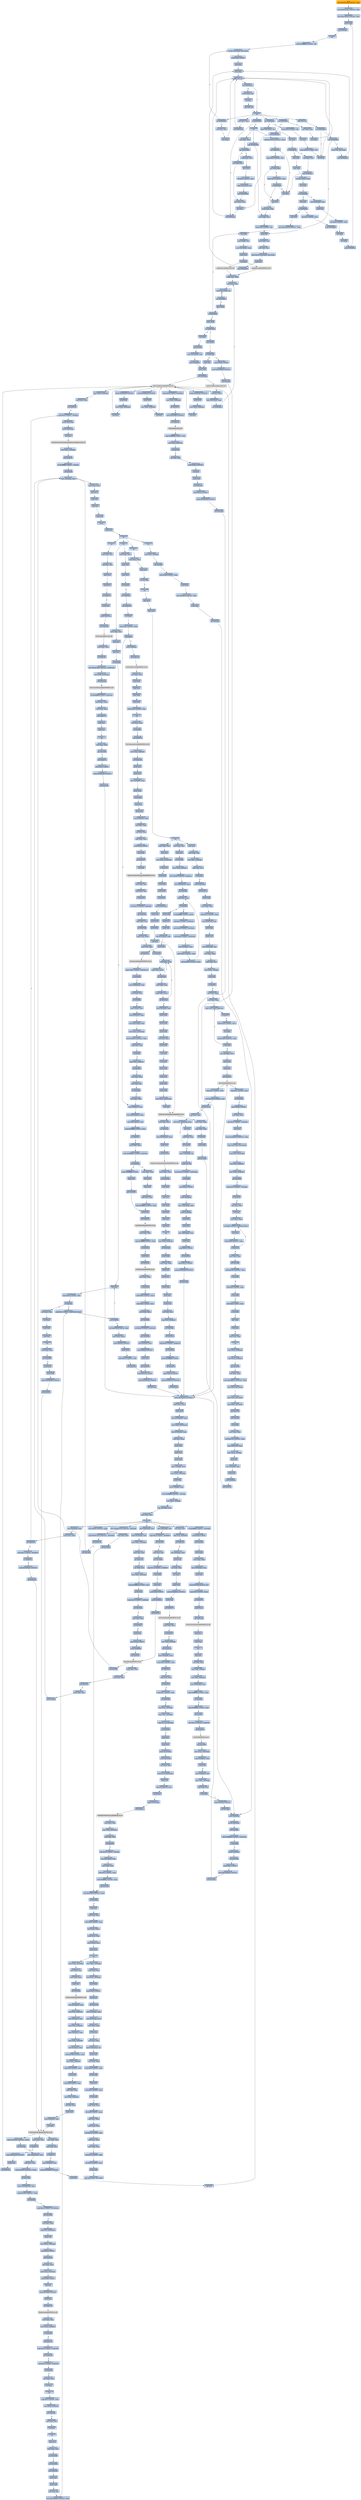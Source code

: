 digraph G {
node[shape=rectangle,style=filled,fillcolor=lightsteelblue,color=lightsteelblue]
bgcolor="transparent"
a0x004af000movl_0x4001d0UINT32_ebx[label="start\nmovl $0x4001d0<UINT32>, %ebx",fillcolor="orange",color="lightgrey"];
a0x004af005movl_0x401000UINT32_edi[label="0x004af005\nmovl $0x401000<UINT32>, %edi"];
a0x004af00amovl_0x47bf04UINT32_esi[label="0x004af00a\nmovl $0x47bf04<UINT32>, %esi"];
a0x004af00fpushl_ebx[label="0x004af00f\npushl %ebx"];
a0x004af010call_0x004af01f[label="0x004af010\ncall 0x004af01f"];
a0x004af01fcld_[label="0x004af01f\ncld "];
a0x004af020movb_0xffffff80UINT8_dl[label="0x004af020\nmovb $0xffffff80<UINT8>, %dl"];
a0x004af022movsb_ds_esi__es_edi_[label="0x004af022\nmovsb %ds:(%esi), %es:(%edi)"];
a0x004af023pushl_0x2UINT8[label="0x004af023\npushl $0x2<UINT8>"];
a0x004af025popl_ebx[label="0x004af025\npopl %ebx"];
a0x004af026call_esp_[label="0x004af026\ncall (%esp)"];
a0x004af015addb_dl_dl[label="0x004af015\naddb %dl, %dl"];
a0x004af017jne_0x004af01e[label="0x004af017\njne 0x004af01e"];
a0x004af019movb_esi__dl[label="0x004af019\nmovb (%esi), %dl"];
a0x004af01bincl_esi[label="0x004af01b\nincl %esi"];
a0x004af01cadcb_dl_dl[label="0x004af01c\nadcb %dl, %dl"];
a0x004af01eret[label="0x004af01e\nret"];
a0x004af029jae_0x004af022[label="0x004af029\njae 0x004af022"];
a0x004af02bxorl_ecx_ecx[label="0x004af02b\nxorl %ecx, %ecx"];
a0x004af02dcall_esp_[label="0x004af02d\ncall (%esp)"];
a0x004af030jae_0x004af04a[label="0x004af030\njae 0x004af04a"];
a0x004af032xorl_eax_eax[label="0x004af032\nxorl %eax, %eax"];
a0x004af034call_esp_[label="0x004af034\ncall (%esp)"];
a0x004af037jae_0x004af05a[label="0x004af037\njae 0x004af05a"];
a0x004af039movb_0x2UINT8_bl[label="0x004af039\nmovb $0x2<UINT8>, %bl"];
a0x004af03bincl_ecx[label="0x004af03b\nincl %ecx"];
a0x004af03cmovb_0x10UINT8_al[label="0x004af03c\nmovb $0x10<UINT8>, %al"];
a0x004af03ecall_esp_[label="0x004af03e\ncall (%esp)"];
a0x004af041adcb_al_al[label="0x004af041\nadcb %al, %al"];
a0x004af043jae_0x004af03e[label="0x004af043\njae 0x004af03e"];
a0x004af045jne_0x004af086[label="0x004af045\njne 0x004af086"];
a0x004af047stosb_al_es_edi_[label="0x004af047\nstosb %al, %es:(%edi)"];
a0x004af048jmp_0x004af026[label="0x004af048\njmp 0x004af026"];
a0x004af04acall_0x004af092[label="0x004af04a\ncall 0x004af092"];
a0x004af092incl_ecx[label="0x004af092\nincl %ecx"];
a0x004af093call_0x4esp_[label="0x004af093\ncall 0x4(%esp)"];
a0x004af097adcl_ecx_ecx[label="0x004af097\nadcl %ecx, %ecx"];
a0x004af099call_0x4esp_[label="0x004af099\ncall 0x4(%esp)"];
a0x004af09djb_0x004af093[label="0x004af09d\njb 0x004af093"];
a0x004af09fret[label="0x004af09f\nret"];
a0x004af04fsubl_ebx_ecx[label="0x004af04f\nsubl %ebx, %ecx"];
a0x004af051jne_0x004af063[label="0x004af051\njne 0x004af063"];
a0x004af063xchgl_eax_ecx[label="0x004af063\nxchgl %eax, %ecx"];
a0x004af064decl_eax[label="0x004af064\ndecl %eax"];
a0x004af065shll_0x8UINT8_eax[label="0x004af065\nshll $0x8<UINT8>, %eax"];
a0x004af068lodsb_ds_esi__al[label="0x004af068\nlodsb %ds:(%esi), %al"];
a0x004af069call_0x004af090[label="0x004af069\ncall 0x004af090"];
a0x004af090xorl_ecx_ecx[label="0x004af090\nxorl %ecx, %ecx"];
a0x004af06ecmpl_0x7d00UINT32_eax[label="0x004af06e\ncmpl $0x7d00<UINT32>, %eax"];
a0x004af073jae_0x004af07f[label="0x004af073\njae 0x004af07f"];
a0x004af075cmpb_0x5UINT8_ah[label="0x004af075\ncmpb $0x5<UINT8>, %ah"];
a0x004af078jae_0x004af080[label="0x004af078\njae 0x004af080"];
a0x004af07acmpl_0x7fUINT8_eax[label="0x004af07a\ncmpl $0x7f<UINT8>, %eax"];
a0x004af07dja_0x004af081[label="0x004af07d\nja 0x004af081"];
a0x004af07fincl_ecx[label="0x004af07f\nincl %ecx"];
a0x004af080incl_ecx[label="0x004af080\nincl %ecx"];
a0x004af081xchgl_eax_ebp[label="0x004af081\nxchgl %eax, %ebp"];
a0x004af082movl_ebp_eax[label="0x004af082\nmovl %ebp, %eax"];
a0x004af084movb_0x1UINT8_bl[label="0x004af084\nmovb $0x1<UINT8>, %bl"];
a0x004af086pushl_esi[label="0x004af086\npushl %esi"];
a0x004af087movl_edi_esi[label="0x004af087\nmovl %edi, %esi"];
a0x004af089subl_eax_esi[label="0x004af089\nsubl %eax, %esi"];
a0x004af08brepz_movsb_ds_esi__es_edi_[label="0x004af08b\nrepz movsb %ds:(%esi), %es:(%edi)"];
a0x004af08dpopl_esi[label="0x004af08d\npopl %esi"];
a0x004af08ejmp_0x004af026[label="0x004af08e\njmp 0x004af026"];
a0x004af053call_0x004af090[label="0x004af053\ncall 0x004af090"];
a0x004af058jmp_0x004af082[label="0x004af058\njmp 0x004af082"];
a0x004af05alodsb_ds_esi__al[label="0x004af05a\nlodsb %ds:(%esi), %al"];
a0x004af05bshrl_eax[label="0x004af05b\nshrl %eax"];
a0x004af05dje_0x004af0a0[label="0x004af05d\nje 0x004af0a0"];
a0x004af05fadcl_ecx_ecx[label="0x004af05f\nadcl %ecx, %ecx"];
a0x004af061jmp_0x004af07f[label="0x004af061\njmp 0x004af07f"];
a0x004af0a0popl_edi[label="0x004af0a0\npopl %edi"];
a0x004af0a1popl_ebx[label="0x004af0a1\npopl %ebx"];
a0x004af0a2movzwl_ebx__edi[label="0x004af0a2\nmovzwl (%ebx), %edi"];
a0x004af0a5decl_edi[label="0x004af0a5\ndecl %edi"];
a0x004af0a6je_0x004af0b0[label="0x004af0a6\nje 0x004af0b0"];
a0x004af0a8decl_edi[label="0x004af0a8\ndecl %edi"];
a0x004af0a9je_0x004af0be[label="0x004af0a9\nje 0x004af0be"];
a0x004af0abshll_0xcUINT8_edi[label="0x004af0ab\nshll $0xc<UINT8>, %edi"];
a0x004af0aejmp_0x004af0b7[label="0x004af0ae\njmp 0x004af0b7"];
a0x004af0b7incl_ebx[label="0x004af0b7\nincl %ebx"];
a0x004af0b8incl_ebx[label="0x004af0b8\nincl %ebx"];
a0x004af0b9jmp_0x004af00f[label="0x004af0b9\njmp 0x004af00f"];
a0x004af0b0movl_0x2ebx__edi[label="0x004af0b0\nmovl 0x2(%ebx), %edi"];
a0x004af0b3pushl_edi[label="0x004af0b3\npushl %edi"];
a0x004af0b4addl_0x4UINT8_ebx[label="0x004af0b4\naddl $0x4<UINT8>, %ebx"];
a0x004af0bepopl_edi[label="0x004af0be\npopl %edi"];
a0x004af0bfmovl_0x4af128UINT32_ebx[label="0x004af0bf\nmovl $0x4af128<UINT32>, %ebx"];
a0x004af0c4incl_edi[label="0x004af0c4\nincl %edi"];
a0x004af0c5movl_edi__esi[label="0x004af0c5\nmovl (%edi), %esi"];
a0x004af0c7scasl_es_edi__eax[label="0x004af0c7\nscasl %es:(%edi), %eax"];
a0x004af0c8pushl_edi[label="0x004af0c8\npushl %edi"];
a0x004af0c9call_ebx_[label="0x004af0c9\ncall (%ebx)"];
LoadLibraryA_kernel32_dll[label="LoadLibraryA@kernel32.dll",fillcolor="lightgrey",color="lightgrey"];
a0x004af0cbxchgl_eax_ebp[label="0x004af0cb\nxchgl %eax, %ebp"];
a0x004af0ccxorl_eax_eax[label="0x004af0cc\nxorl %eax, %eax"];
a0x004af0cescasb_es_edi__al[label="0x004af0ce\nscasb %es:(%edi), %al"];
a0x004af0cfjne_0x004af0ce[label="0x004af0cf\njne 0x004af0ce"];
a0x004af0d1decb_edi_[label="0x004af0d1\ndecb (%edi)"];
a0x004af0d3je_0x004af0c4[label="0x004af0d3\nje 0x004af0c4"];
a0x004af0d5decb_edi_[label="0x004af0d5\ndecb (%edi)"];
a0x004af0d7jne_0x004af0df[label="0x004af0d7\njne 0x004af0df"];
a0x004af0dfdecb_edi_[label="0x004af0df\ndecb (%edi)"];
a0x004af0e1je_0x0041dffa[label="0x004af0e1\nje 0x0041dffa"];
a0x004af0e7pushl_edi[label="0x004af0e7\npushl %edi"];
a0x004af0e8pushl_ebp[label="0x004af0e8\npushl %ebp"];
a0x004af0e9call_0x4ebx_[label="0x004af0e9\ncall 0x4(%ebx)"];
GetProcAddress_kernel32_dll[label="GetProcAddress@kernel32.dll",fillcolor="lightgrey",color="lightgrey"];
a0x004af0ecorl_eax_esi_[label="0x004af0ec\norl %eax, (%esi)"];
a0x004af0eelodsl_ds_esi__eax[label="0x004af0ee\nlodsl %ds:(%esi), %eax"];
a0x004af0efjne_0x004af0cc[label="0x004af0ef\njne 0x004af0cc"];
GetProcAddress_KERNEL32_dll[label="GetProcAddress@KERNEL32.dll",fillcolor="lightgrey",color="lightgrey"];
LoadLibraryA_KERNEL32_dll[label="LoadLibraryA@KERNEL32.dll",fillcolor="lightgrey",color="lightgrey"];
a0x004af0d9incl_edi[label="0x004af0d9\nincl %edi"];
a0x004af0dapushl_edi_[label="0x004af0da\npushl (%edi)"];
a0x004af0dcscasl_es_edi__eax[label="0x004af0dc\nscasl %es:(%edi), %eax"];
a0x004af0ddjmp_0x004af0e8[label="0x004af0dd\njmp 0x004af0e8"];
a0x0041dffapushl_0x60UINT8[label="0x0041dffa\npushl $0x60<UINT8>"];
a0x0041dffcpushl_0x45b9b8UINT32[label="0x0041dffc\npushl $0x45b9b8<UINT32>"];
a0x0041e001call_0x41eed4[label="0x0041e001\ncall 0x41eed4"];
a0x0041eed4pushl_0x41dc50UINT32[label="0x0041eed4\npushl $0x41dc50<UINT32>"];
a0x0041eed9movl_fs_0_eax[label="0x0041eed9\nmovl %fs:0, %eax"];
a0x0041eedfpushl_eax[label="0x0041eedf\npushl %eax"];
a0x0041eee0movl_0x10esp__eax[label="0x0041eee0\nmovl 0x10(%esp), %eax"];
a0x0041eee4movl_ebp_0x10esp_[label="0x0041eee4\nmovl %ebp, 0x10(%esp)"];
a0x0041eee8leal_0x10esp__ebp[label="0x0041eee8\nleal 0x10(%esp), %ebp"];
a0x0041eeecsubl_eax_esp[label="0x0041eeec\nsubl %eax, %esp"];
a0x0041eeeepushl_ebx[label="0x0041eeee\npushl %ebx"];
a0x0041eeefpushl_esi[label="0x0041eeef\npushl %esi"];
a0x0041eef0pushl_edi[label="0x0041eef0\npushl %edi"];
a0x0041eef1movl__8ebp__eax[label="0x0041eef1\nmovl -8(%ebp), %eax"];
a0x0041eef4movl_esp__24ebp_[label="0x0041eef4\nmovl %esp, -24(%ebp)"];
a0x0041eef7pushl_eax[label="0x0041eef7\npushl %eax"];
a0x0041eef8movl__4ebp__eax[label="0x0041eef8\nmovl -4(%ebp), %eax"];
a0x0041eefbmovl_0xffffffffUINT32__4ebp_[label="0x0041eefb\nmovl $0xffffffff<UINT32>, -4(%ebp)"];
a0x0041ef02movl_eax__8ebp_[label="0x0041ef02\nmovl %eax, -8(%ebp)"];
a0x0041ef05leal__16ebp__eax[label="0x0041ef05\nleal -16(%ebp), %eax"];
a0x0041ef08movl_eax_fs_0[label="0x0041ef08\nmovl %eax, %fs:0"];
a0x0041ef0eret[label="0x0041ef0e\nret"];
a0x0041e006movl_0x94UINT32_edi[label="0x0041e006\nmovl $0x94<UINT32>, %edi"];
a0x0041e00bmovl_edi_eax[label="0x0041e00b\nmovl %edi, %eax"];
a0x0041e00dcall_0x41be80[label="0x0041e00d\ncall 0x41be80"];
a0x0041be80cmpl_0x1000UINT32_eax[label="0x0041be80\ncmpl $0x1000<UINT32>, %eax"];
a0x0041be85jae_0x41be95[label="0x0041be85\njae 0x41be95"];
a0x0041be87negl_eax[label="0x0041be87\nnegl %eax"];
a0x0041be89addl_esp_eax[label="0x0041be89\naddl %esp, %eax"];
a0x0041be8baddl_0x4UINT8_eax[label="0x0041be8b\naddl $0x4<UINT8>, %eax"];
a0x0041be8etestl_eax_eax_[label="0x0041be8e\ntestl %eax, (%eax)"];
a0x0041be90xchgl_eax_esp[label="0x0041be90\nxchgl %eax, %esp"];
a0x0041be91movl_eax__eax[label="0x0041be91\nmovl (%eax), %eax"];
a0x0041be93pushl_eax[label="0x0041be93\npushl %eax"];
a0x0041be94ret[label="0x0041be94\nret"];
a0x0041e012movl_esp__24ebp_[label="0x0041e012\nmovl %esp, -24(%ebp)"];
a0x0041e015movl_esp_esi[label="0x0041e015\nmovl %esp, %esi"];
a0x0041e017movl_edi_esi_[label="0x0041e017\nmovl %edi, (%esi)"];
a0x0041e019pushl_esi[label="0x0041e019\npushl %esi"];
a0x0041e01acall_0x454308[label="0x0041e01a\ncall 0x454308"];
GetVersionExA_KERNEL32_dll[label="GetVersionExA@KERNEL32.dll",fillcolor="lightgrey",color="lightgrey"];
a0x0041e020movl_0x10esi__ecx[label="0x0041e020\nmovl 0x10(%esi), %ecx"];
a0x0041e023movl_ecx_0x46a558[label="0x0041e023\nmovl %ecx, 0x46a558"];
a0x0041e029movl_0x4esi__eax[label="0x0041e029\nmovl 0x4(%esi), %eax"];
a0x0041e02cmovl_eax_0x46a564[label="0x0041e02c\nmovl %eax, 0x46a564"];
a0x0041e031movl_0x8esi__edx[label="0x0041e031\nmovl 0x8(%esi), %edx"];
a0x0041e034movl_edx_0x46a568[label="0x0041e034\nmovl %edx, 0x46a568"];
a0x0041e03amovl_0xcesi__esi[label="0x0041e03a\nmovl 0xc(%esi), %esi"];
a0x0041e03dandl_0x7fffUINT32_esi[label="0x0041e03d\nandl $0x7fff<UINT32>, %esi"];
a0x0041e043movl_esi_0x46a55c[label="0x0041e043\nmovl %esi, 0x46a55c"];
a0x0041e049cmpl_0x2UINT8_ecx[label="0x0041e049\ncmpl $0x2<UINT8>, %ecx"];
a0x0041e04cje_0x41e05a[label="0x0041e04c\nje 0x41e05a"];
a0x0041e05ashll_0x8UINT8_eax[label="0x0041e05a\nshll $0x8<UINT8>, %eax"];
a0x0041e05daddl_edx_eax[label="0x0041e05d\naddl %edx, %eax"];
a0x0041e05fmovl_eax_0x46a560[label="0x0041e05f\nmovl %eax, 0x46a560"];
a0x0041e064xorl_esi_esi[label="0x0041e064\nxorl %esi, %esi"];
a0x0041e066pushl_esi[label="0x0041e066\npushl %esi"];
a0x0041e067movl_0x45425c_edi[label="0x0041e067\nmovl 0x45425c, %edi"];
a0x0041e06dcall_edi[label="0x0041e06d\ncall %edi"];
GetModuleHandleA_KERNEL32_dll[label="GetModuleHandleA@KERNEL32.dll",fillcolor="lightgrey",color="lightgrey"];
a0x0041e06fcmpw_0x5a4dUINT16_eax_[label="0x0041e06f\ncmpw $0x5a4d<UINT16>, (%eax)"];
a0x0041e074jne_0x41e095[label="0x0041e074\njne 0x41e095"];
a0x0041e076movl_0x3ceax__ecx[label="0x0041e076\nmovl 0x3c(%eax), %ecx"];
a0x0041e079addl_eax_ecx[label="0x0041e079\naddl %eax, %ecx"];
a0x0041e07bcmpl_0x4550UINT32_ecx_[label="0x0041e07b\ncmpl $0x4550<UINT32>, (%ecx)"];
a0x0041e081jne_0x41e095[label="0x0041e081\njne 0x41e095"];
a0x0041e083movzwl_0x18ecx__eax[label="0x0041e083\nmovzwl 0x18(%ecx), %eax"];
a0x0041e087cmpl_0x10bUINT32_eax[label="0x0041e087\ncmpl $0x10b<UINT32>, %eax"];
a0x0041e08cje_0x41e0ad[label="0x0041e08c\nje 0x41e0ad"];
a0x0041e0adcmpl_0xeUINT8_0x74ecx_[label="0x0041e0ad\ncmpl $0xe<UINT8>, 0x74(%ecx)"];
a0x0041e0b1jbe_0x41e095[label="0x0041e0b1\njbe 0x41e095"];
a0x0041e0b3xorl_eax_eax[label="0x0041e0b3\nxorl %eax, %eax"];
a0x0041e0b5cmpl_esi_0xe8ecx_[label="0x0041e0b5\ncmpl %esi, 0xe8(%ecx)"];
a0x0041e0bbsetne_al[label="0x0041e0bb\nsetne %al"];
a0x0041e0bemovl_eax__28ebp_[label="0x0041e0be\nmovl %eax, -28(%ebp)"];
a0x0041e0c1pushl_0x1UINT8[label="0x0041e0c1\npushl $0x1<UINT8>"];
a0x0041e0c3call_0x4227bf[label="0x0041e0c3\ncall 0x4227bf"];
a0x004227bfxorl_eax_eax[label="0x004227bf\nxorl %eax, %eax"];
a0x004227c1cmpl_eax_0x4esp_[label="0x004227c1\ncmpl %eax, 0x4(%esp)"];
a0x004227c5pushl_0x0UINT8[label="0x004227c5\npushl $0x0<UINT8>"];
a0x004227c7sete_al[label="0x004227c7\nsete %al"];
a0x004227capushl_0x1000UINT32[label="0x004227ca\npushl $0x1000<UINT32>"];
a0x004227cfpushl_eax[label="0x004227cf\npushl %eax"];
a0x004227d0call_0x454144[label="0x004227d0\ncall 0x454144"];
HeapCreate_KERNEL32_dll[label="HeapCreate@KERNEL32.dll",fillcolor="lightgrey",color="lightgrey"];
a0x004227d6testl_eax_eax[label="0x004227d6\ntestl %eax, %eax"];
a0x004227d8movl_eax_0x46bbdc[label="0x004227d8\nmovl %eax, 0x46bbdc"];
a0x004227ddje_0x422809[label="0x004227dd\nje 0x422809"];
a0x004227dfcall_0x4227a5[label="0x004227df\ncall 0x4227a5"];
a0x004227a5cmpl_0x2UINT8_0x46a558[label="0x004227a5\ncmpl $0x2<UINT8>, 0x46a558"];
a0x004227acjne_0x4227bb[label="0x004227ac\njne 0x4227bb"];
a0x004227aecmpl_0x5UINT8_0x46a564[label="0x004227ae\ncmpl $0x5<UINT8>, 0x46a564"];
a0x004227b5jb_0x4227bb[label="0x004227b5\njb 0x4227bb"];
a0x004227b7xorl_eax_eax[label="0x004227b7\nxorl %eax, %eax"];
a0x004227b9incl_eax[label="0x004227b9\nincl %eax"];
a0x004227baret[label="0x004227ba\nret"];
a0x004227e4cmpl_0x3UINT8_eax[label="0x004227e4\ncmpl $0x3<UINT8>, %eax"];
a0x004227e7movl_eax_0x46bbe0[label="0x004227e7\nmovl %eax, 0x46bbe0"];
a0x004227ecjne_0x42280c[label="0x004227ec\njne 0x42280c"];
a0x0042280cxorl_eax_eax[label="0x0042280c\nxorl %eax, %eax"];
a0x0042280eincl_eax[label="0x0042280e\nincl %eax"];
a0x0042280fret[label="0x0042280f\nret"];
a0x0041e0c8popl_ecx[label="0x0041e0c8\npopl %ecx"];
a0x0041e0c9testl_eax_eax[label="0x0041e0c9\ntestl %eax, %eax"];
a0x0041e0cbjne_0x41e0d5[label="0x0041e0cb\njne 0x41e0d5"];
a0x0041e0d5call_0x420084[label="0x0041e0d5\ncall 0x420084"];
a0x00420084call_0x422599[label="0x00420084\ncall 0x422599"];
a0x00422599pushl_esi[label="0x00422599\npushl %esi"];
a0x0042259apushl_edi[label="0x0042259a\npushl %edi"];
a0x0042259bxorl_esi_esi[label="0x0042259b\nxorl %esi, %esi"];
a0x0042259dmovl_0x46a6b0UINT32_edi[label="0x0042259d\nmovl $0x46a6b0<UINT32>, %edi"];
a0x004225a2cmpl_0x1UINT8_0x467624esi8_[label="0x004225a2\ncmpl $0x1<UINT8>, 0x467624(,%esi,8)"];
a0x004225aajne_0x4225ca[label="0x004225aa\njne 0x4225ca"];
a0x004225acleal_0x467620esi8__eax[label="0x004225ac\nleal 0x467620(,%esi,8), %eax"];
a0x004225b3movl_edi_eax_[label="0x004225b3\nmovl %edi, (%eax)"];
a0x004225b5pushl_0xfa0UINT32[label="0x004225b5\npushl $0xfa0<UINT32>"];
a0x004225bapushl_eax_[label="0x004225ba\npushl (%eax)"];
a0x004225bcaddl_0x18UINT8_edi[label="0x004225bc\naddl $0x18<UINT8>, %edi"];
a0x004225bfcall_0x426770[label="0x004225bf\ncall 0x426770"];
a0x00426770pushl_0x10UINT8[label="0x00426770\npushl $0x10<UINT8>"];
a0x00426772pushl_0x45cac8UINT32[label="0x00426772\npushl $0x45cac8<UINT32>"];
a0x00426777call_0x41eed4[label="0x00426777\ncall 0x41eed4"];
a0x0042677cmovl_0x46a9e8_eax[label="0x0042677c\nmovl 0x46a9e8, %eax"];
a0x00426781testl_eax_eax[label="0x00426781\ntestl %eax, %eax"];
a0x00426783jne_0x4267bc[label="0x00426783\njne 0x4267bc"];
a0x00426785cmpl_0x1UINT8_0x46a558[label="0x00426785\ncmpl $0x1<UINT8>, 0x46a558"];
a0x0042678cje_0x4267b2[label="0x0042678c\nje 0x4267b2"];
a0x0042678epushl_0x459cd0UINT32[label="0x0042678e\npushl $0x459cd0<UINT32>"];
a0x00426793call_0x45425c[label="0x00426793\ncall 0x45425c"];
a0x00426799testl_eax_eax[label="0x00426799\ntestl %eax, %eax"];
a0x0042679bje_0x4267b2[label="0x0042679b\nje 0x4267b2"];
a0x0042679dpushl_0x45caa0UINT32[label="0x0042679d\npushl $0x45caa0<UINT32>"];
a0x004267a2pushl_eax[label="0x004267a2\npushl %eax"];
a0x004267a3call_0x45422c[label="0x004267a3\ncall 0x45422c"];
a0x004267a9movl_eax_0x46a9e8[label="0x004267a9\nmovl %eax, 0x46a9e8"];
a0x004267aetestl_eax_eax[label="0x004267ae\ntestl %eax, %eax"];
a0x004267b0jne_0x4267bc[label="0x004267b0\njne 0x4267bc"];
a0x004267bcandl_0x0UINT8__4ebp_[label="0x004267bc\nandl $0x0<UINT8>, -4(%ebp)"];
a0x004267c0pushl_0xcebp_[label="0x004267c0\npushl 0xc(%ebp)"];
a0x004267c3pushl_0x8ebp_[label="0x004267c3\npushl 0x8(%ebp)"];
a0x004267c6call_eax[label="0x004267c6\ncall %eax"];
InitializeCriticalSectionAndSpinCount_kernel32_dll[label="InitializeCriticalSectionAndSpinCount@kernel32.dll",fillcolor="lightgrey",color="lightgrey"];
a0x004267c8movl_eax__32ebp_[label="0x004267c8\nmovl %eax, -32(%ebp)"];
a0x004267cbjmp_0x4267f1[label="0x004267cb\njmp 0x4267f1"];
a0x004267f1orl_0xffffffffUINT8__4ebp_[label="0x004267f1\norl $0xffffffff<UINT8>, -4(%ebp)"];
a0x004267f5call_0x41ef0f[label="0x004267f5\ncall 0x41ef0f"];
a0x0041ef0fmovl__16ebp__ecx[label="0x0041ef0f\nmovl -16(%ebp), %ecx"];
a0x0041ef12movl_ecx_fs_0[label="0x0041ef12\nmovl %ecx, %fs:0"];
a0x0041ef19popl_ecx[label="0x0041ef19\npopl %ecx"];
a0x0041ef1apopl_edi[label="0x0041ef1a\npopl %edi"];
a0x0041ef1bpopl_esi[label="0x0041ef1b\npopl %esi"];
a0x0041ef1cpopl_ebx[label="0x0041ef1c\npopl %ebx"];
a0x0041ef1dleave_[label="0x0041ef1d\nleave "];
a0x0041ef1epushl_ecx[label="0x0041ef1e\npushl %ecx"];
a0x0041ef1fret[label="0x0041ef1f\nret"];
a0x004267faret[label="0x004267fa\nret"];
a0x004225c4testl_eax_eax[label="0x004225c4\ntestl %eax, %eax"];
a0x004225c6popl_ecx[label="0x004225c6\npopl %ecx"];
a0x004225c7popl_ecx[label="0x004225c7\npopl %ecx"];
a0x004225c8je_0x4225d6[label="0x004225c8\nje 0x4225d6"];
a0x004225caincl_esi[label="0x004225ca\nincl %esi"];
a0x004225cbcmpl_0x24UINT8_esi[label="0x004225cb\ncmpl $0x24<UINT8>, %esi"];
a0x004225cejl_0x4225a2[label="0x004225ce\njl 0x4225a2"];
a0x004225d0xorl_eax_eax[label="0x004225d0\nxorl %eax, %eax"];
a0x004225d2incl_eax[label="0x004225d2\nincl %eax"];
a0x004225d3popl_edi[label="0x004225d3\npopl %edi"];
a0x004225d4popl_esi[label="0x004225d4\npopl %esi"];
a0x004225d5ret[label="0x004225d5\nret"];
a0x00420089testl_eax_eax[label="0x00420089\ntestl %eax, %eax"];
a0x0042008bjne_0x420095[label="0x0042008b\njne 0x420095"];
a0x00420095pushl_esi[label="0x00420095\npushl %esi"];
a0x00420096pushl_edi[label="0x00420096\npushl %edi"];
a0x00420097pushl_0x459cd0UINT32[label="0x00420097\npushl $0x459cd0<UINT32>"];
a0x0042009ccall_0x45425c[label="0x0042009c\ncall 0x45425c"];
a0x004200a2movl_eax_edi[label="0x004200a2\nmovl %eax, %edi"];
a0x004200a4testl_edi_edi[label="0x004200a4\ntestl %edi, %edi"];
a0x004200a6je_0x420113[label="0x004200a6\nje 0x420113"];
a0x004200a8movl_0x45422c_esi[label="0x004200a8\nmovl 0x45422c, %esi"];
a0x004200aepushl_0x45bb08UINT32[label="0x004200ae\npushl $0x45bb08<UINT32>"];
a0x004200b3pushl_edi[label="0x004200b3\npushl %edi"];
a0x004200b4call_esi[label="0x004200b4\ncall %esi"];
a0x004200b6pushl_0x45bafcUINT32[label="0x004200b6\npushl $0x45bafc<UINT32>"];
a0x004200bbpushl_edi[label="0x004200bb\npushl %edi"];
a0x004200bcmovl_eax_0x46a5ac[label="0x004200bc\nmovl %eax, 0x46a5ac"];
a0x004200c1call_esi[label="0x004200c1\ncall %esi"];
a0x004200c3pushl_0x45baf0UINT32[label="0x004200c3\npushl $0x45baf0<UINT32>"];
a0x004200c8pushl_edi[label="0x004200c8\npushl %edi"];
a0x004200c9movl_eax_0x46a5b0[label="0x004200c9\nmovl %eax, 0x46a5b0"];
a0x004200cecall_esi[label="0x004200ce\ncall %esi"];
a0x004200d0pushl_0x45bae8UINT32[label="0x004200d0\npushl $0x45bae8<UINT32>"];
a0x004200d5pushl_edi[label="0x004200d5\npushl %edi"];
a0x004200d6movl_eax_0x46a5b4[label="0x004200d6\nmovl %eax, 0x46a5b4"];
a0x004200dbcall_esi[label="0x004200db\ncall %esi"];
a0x004200ddcmpl_0x0UINT8_0x46a5b0[label="0x004200dd\ncmpl $0x0<UINT8>, 0x46a5b0"];
a0x004200e4movl_eax_0x46a5b8[label="0x004200e4\nmovl %eax, 0x46a5b8"];
a0x004200e9jne_0x420113[label="0x004200e9\njne 0x420113"];
a0x00420113pushl_0x41ff0eUINT32[label="0x00420113\npushl $0x41ff0e<UINT32>"];
a0x00420118call_0x46a5ac[label="0x00420118\ncall 0x46a5ac"];
FlsAlloc_kernel32_dll[label="FlsAlloc@kernel32.dll",fillcolor="lightgrey",color="lightgrey"];
a0x0042011ecmpl_0xffffffffUINT8_eax[label="0x0042011e\ncmpl $0xffffffff<UINT8>, %eax"];
a0x00420121movl_eax_0x4673a4[label="0x00420121\nmovl %eax, 0x4673a4"];
a0x00420126je_0x420169[label="0x00420126\nje 0x420169"];
a0x00420128xorl_edi_edi[label="0x00420128\nxorl %edi, %edi"];
a0x0042012apushl_0x8cUINT32[label="0x0042012a\npushl $0x8c<UINT32>"];
a0x0042012fincl_edi[label="0x0042012f\nincl %edi"];
a0x00420130pushl_edi[label="0x00420130\npushl %edi"];
a0x00420131call_0x41ea5e[label="0x00420131\ncall 0x41ea5e"];
a0x0041ea5epushl_0x10UINT8[label="0x0041ea5e\npushl $0x10<UINT8>"];
a0x0041ea60pushl_0x45ba20UINT32[label="0x0041ea60\npushl $0x45ba20<UINT32>"];
a0x0041ea65call_0x41eed4[label="0x0041ea65\ncall 0x41eed4"];
a0x0041ea6amovl_0x8ebp__esi[label="0x0041ea6a\nmovl 0x8(%ebp), %esi"];
a0x0041ea6dimull_0xcebp__esi[label="0x0041ea6d\nimull 0xc(%ebp), %esi"];
a0x0041ea71movl_esi__32ebp_[label="0x0041ea71\nmovl %esi, -32(%ebp)"];
a0x0041ea74testl_esi_esi[label="0x0041ea74\ntestl %esi, %esi"];
a0x0041ea76jne_0x41ea79[label="0x0041ea76\njne 0x41ea79"];
a0x0041ea79xorl_edi_edi[label="0x0041ea79\nxorl %edi, %edi"];
a0x0041ea7bmovl_edi__28ebp_[label="0x0041ea7b\nmovl %edi, -28(%ebp)"];
a0x0041ea7ecmpl_0xffffffe0UINT8_esi[label="0x0041ea7e\ncmpl $0xffffffe0<UINT8>, %esi"];
a0x0041ea81ja_0x41eae8[label="0x0041ea81\nja 0x41eae8"];
a0x0041ea83cmpl_0x3UINT8_0x46bbe0[label="0x0041ea83\ncmpl $0x3<UINT8>, 0x46bbe0"];
a0x0041ea8ajne_0x41ead3[label="0x0041ea8a\njne 0x41ead3"];
a0x0041ead3testl_edi_edi[label="0x0041ead3\ntestl %edi, %edi"];
a0x0041ead5jne_0x41eb11[label="0x0041ead5\njne 0x41eb11"];
a0x0041ead7pushl_esi[label="0x0041ead7\npushl %esi"];
a0x0041ead8pushl_0x8UINT8[label="0x0041ead8\npushl $0x8<UINT8>"];
a0x0041eadapushl_0x46bbdc[label="0x0041eada\npushl 0x46bbdc"];
a0x0041eae0call_0x45410c[label="0x0041eae0\ncall 0x45410c"];
HeapAlloc_KERNEL32_dll[label="HeapAlloc@KERNEL32.dll",fillcolor="lightgrey",color="lightgrey"];
a0x0041eae6movl_eax_edi[label="0x0041eae6\nmovl %eax, %edi"];
a0x0041eae8testl_edi_edi[label="0x0041eae8\ntestl %edi, %edi"];
a0x0041eaeajne_0x41eb11[label="0x0041eaea\njne 0x41eb11"];
a0x0041eb11movl_edi_eax[label="0x0041eb11\nmovl %edi, %eax"];
a0x0041eb13call_0x41ef0f[label="0x0041eb13\ncall 0x41ef0f"];
a0x0041eb18ret[label="0x0041eb18\nret"];
a0x00420136movl_eax_esi[label="0x00420136\nmovl %eax, %esi"];
a0x00420138testl_esi_esi[label="0x00420138\ntestl %esi, %esi"];
a0x0042013apopl_ecx[label="0x0042013a\npopl %ecx"];
a0x0042013bpopl_ecx[label="0x0042013b\npopl %ecx"];
a0x0042013cje_0x420169[label="0x0042013c\nje 0x420169"];
a0x0042013epushl_esi[label="0x0042013e\npushl %esi"];
a0x0042013fpushl_0x4673a4[label="0x0042013f\npushl 0x4673a4"];
a0x00420145call_0x46a5b4[label="0x00420145\ncall 0x46a5b4"];
FlsSetValue_kernel32_dll[label="FlsSetValue@kernel32.dll",fillcolor="lightgrey",color="lightgrey"];
a0x0042014btestl_eax_eax[label="0x0042014b\ntestl %eax, %eax"];
a0x0042014dje_0x420169[label="0x0042014d\nje 0x420169"];
a0x0042014fmovl_0x467848UINT32_0x54esi_[label="0x0042014f\nmovl $0x467848<UINT32>, 0x54(%esi)"];
a0x00420156movl_edi_0x14esi_[label="0x00420156\nmovl %edi, 0x14(%esi)"];
a0x00420159call_0x454204[label="0x00420159\ncall 0x454204"];
GetCurrentThreadId_KERNEL32_dll[label="GetCurrentThreadId@KERNEL32.dll",fillcolor="lightgrey",color="lightgrey"];
a0x0042015forl_0xffffffffUINT8_0x4esi_[label="0x0042015f\norl $0xffffffff<UINT8>, 0x4(%esi)"];
a0x00420163movl_eax_esi_[label="0x00420163\nmovl %eax, (%esi)"];
a0x00420165movl_edi_eax[label="0x00420165\nmovl %edi, %eax"];
a0x00420167jmp_0x420170[label="0x00420167\njmp 0x420170"];
a0x00420170popl_edi[label="0x00420170\npopl %edi"];
a0x00420171popl_esi[label="0x00420171\npopl %esi"];
a0x00420172ret[label="0x00420172\nret"];
a0x0041e0datestl_eax_eax[label="0x0041e0da\ntestl %eax, %eax"];
a0x0041e0dcjne_0x41e0e6[label="0x0041e0dc\njne 0x41e0e6"];
a0x0041e0e6call_0x42271d[label="0x0041e0e6\ncall 0x42271d"];
a0x0042271dpushl_0xcUINT8[label="0x0042271d\npushl $0xc<UINT8>"];
a0x0042271fpushl_0x45be48UINT32[label="0x0042271f\npushl $0x45be48<UINT32>"];
a0x00422724call_0x41eed4[label="0x00422724\ncall 0x41eed4"];
a0x00422729movl_0x461410UINT32__28ebp_[label="0x00422729\nmovl $0x461410<UINT32>, -28(%ebp)"];
a0x00422730cmpl_0x461410UINT32__28ebp_[label="0x00422730\ncmpl $0x461410<UINT32>, -28(%ebp)"];
a0x00422737jae_0x42275b[label="0x00422737\njae 0x42275b"];
a0x0042275bcall_0x41ef0f[label="0x0042275b\ncall 0x41ef0f"];
a0x00422760ret[label="0x00422760\nret"];
a0x0041e0ebmovl_esi__4ebp_[label="0x0041e0eb\nmovl %esi, -4(%ebp)"];
a0x0041e0eecall_0x423f30[label="0x0041e0ee\ncall 0x423f30"];
a0x00423f30subl_0x48UINT8_esp[label="0x00423f30\nsubl $0x48<UINT8>, %esp"];
a0x00423f33pushl_ebx[label="0x00423f33\npushl %ebx"];
a0x00423f34movl_0x480UINT32_ebx[label="0x00423f34\nmovl $0x480<UINT32>, %ebx"];
a0x00423f39pushl_ebx[label="0x00423f39\npushl %ebx"];
a0x00423f3acall_0x41dae0[label="0x00423f3a\ncall 0x41dae0"];
a0x0041dae0pushl_0x46a804[label="0x0041dae0\npushl 0x46a804"];
a0x0041dae6pushl_0x8esp_[label="0x0041dae6\npushl 0x8(%esp)"];
a0x0041daeacall_0x41dab4[label="0x0041daea\ncall 0x41dab4"];
a0x0041dab4cmpl_0xffffffe0UINT8_0x4esp_[label="0x0041dab4\ncmpl $0xffffffe0<UINT8>, 0x4(%esp)"];
a0x0041dab9ja_0x41dadd[label="0x0041dab9\nja 0x41dadd"];
a0x0041dabbpushl_0x4esp_[label="0x0041dabb\npushl 0x4(%esp)"];
a0x0041dabfcall_0x41da39[label="0x0041dabf\ncall 0x41da39"];
a0x0041da39pushl_0xcUINT8[label="0x0041da39\npushl $0xc<UINT8>"];
a0x0041da3bpushl_0x45b998UINT32[label="0x0041da3b\npushl $0x45b998<UINT32>"];
a0x0041da40call_0x41eed4[label="0x0041da40\ncall 0x41eed4"];
a0x0041da45movl_0x8ebp__esi[label="0x0041da45\nmovl 0x8(%ebp), %esi"];
a0x0041da48cmpl_0x3UINT8_0x46bbe0[label="0x0041da48\ncmpl $0x3<UINT8>, 0x46bbe0"];
a0x0041da4fjne_0x41da7f[label="0x0041da4f\njne 0x41da7f"];
a0x0041da7ftestl_esi_esi[label="0x0041da7f\ntestl %esi, %esi"];
a0x0041da81jne_0x41da84[label="0x0041da81\njne 0x41da84"];
a0x0041da84cmpl_0x1UINT8_0x46bbe0[label="0x0041da84\ncmpl $0x1<UINT8>, 0x46bbe0"];
a0x0041da8bje_0x41da93[label="0x0041da8b\nje 0x41da93"];
a0x0041da93pushl_esi[label="0x0041da93\npushl %esi"];
a0x0041da94pushl_0x0UINT8[label="0x0041da94\npushl $0x0<UINT8>"];
a0x0041da96pushl_0x46bbdc[label="0x0041da96\npushl 0x46bbdc"];
a0x0041da9ccall_0x45410c[label="0x0041da9c\ncall 0x45410c"];
a0x0041daa2call_0x41ef0f[label="0x0041daa2\ncall 0x41ef0f"];
a0x0041daa7ret[label="0x0041daa7\nret"];
a0x0041dac4testl_eax_eax[label="0x0041dac4\ntestl %eax, %eax"];
a0x0041dac6popl_ecx[label="0x0041dac6\npopl %ecx"];
a0x0041dac7jne_0x41dadf[label="0x0041dac7\njne 0x41dadf"];
a0x0041dadfret[label="0x0041dadf\nret"];
a0x0041daefpopl_ecx[label="0x0041daef\npopl %ecx"];
a0x0041daf0popl_ecx[label="0x0041daf0\npopl %ecx"];
a0x0041daf1ret[label="0x0041daf1\nret"];
a0x00423f3ftestl_eax_eax[label="0x00423f3f\ntestl %eax, %eax"];
a0x00423f41popl_ecx[label="0x00423f41\npopl %ecx"];
a0x00423f42jne_0x423f4c[label="0x00423f42\njne 0x423f4c"];
a0x00423f4cmovl_eax_0x46bac0[label="0x00423f4c\nmovl %eax, 0x46bac0"];
a0x00423f51movl_0x20UINT32_0x46baa4[label="0x00423f51\nmovl $0x20<UINT32>, 0x46baa4"];
a0x00423f5bleal_0x480eax__ecx[label="0x00423f5b\nleal 0x480(%eax), %ecx"];
a0x00423f61jmp_0x423f81[label="0x00423f61\njmp 0x423f81"];
a0x00423f81cmpl_ecx_eax[label="0x00423f81\ncmpl %ecx, %eax"];
a0x00423f83jb_0x423f63[label="0x00423f83\njb 0x423f63"];
a0x00423f63orl_0xffffffffUINT8_eax_[label="0x00423f63\norl $0xffffffff<UINT8>, (%eax)"];
a0x00423f66andl_0x0UINT8_0x8eax_[label="0x00423f66\nandl $0x0<UINT8>, 0x8(%eax)"];
a0x00423f6amovb_0x0UINT8_0x4eax_[label="0x00423f6a\nmovb $0x0<UINT8>, 0x4(%eax)"];
a0x00423f6emovb_0xaUINT8_0x5eax_[label="0x00423f6e\nmovb $0xa<UINT8>, 0x5(%eax)"];
a0x00423f72movl_0x46bac0_ecx[label="0x00423f72\nmovl 0x46bac0, %ecx"];
a0x00423f78addl_0x24UINT8_eax[label="0x00423f78\naddl $0x24<UINT8>, %eax"];
a0x00423f7baddl_0x480UINT32_ecx[label="0x00423f7b\naddl $0x480<UINT32>, %ecx"];
a0x00423f85pushl_ebp[label="0x00423f85\npushl %ebp"];
a0x00423f86pushl_esi[label="0x00423f86\npushl %esi"];
a0x00423f87pushl_edi[label="0x00423f87\npushl %edi"];
a0x00423f88leal_0x14esp__eax[label="0x00423f88\nleal 0x14(%esp), %eax"];
a0x00423f8cpushl_eax[label="0x00423f8c\npushl %eax"];
a0x00423f8dcall_0x45411c[label="0x00423f8d\ncall 0x45411c"];
GetStartupInfoA_KERNEL32_dll[label="GetStartupInfoA@KERNEL32.dll",fillcolor="lightgrey",color="lightgrey"];
a0x00423f93cmpw_0x0UINT8_0x46esp_[label="0x00423f93\ncmpw $0x0<UINT8>, 0x46(%esp)"];
a0x00423f99je_0x424088[label="0x00423f99\nje 0x424088"];
a0x00423f9fmovl_0x48esp__eax[label="0x00423f9f\nmovl 0x48(%esp), %eax"];
a0x00423fa3testl_eax_eax[label="0x00423fa3\ntestl %eax, %eax"];
a0x00423fa5je_0x424088[label="0x00423fa5\nje 0x424088"];
a0x00423fabmovl_eax__edi[label="0x00423fab\nmovl (%eax), %edi"];
a0x00423fadleal_0x4eax__ebp[label="0x00423fad\nleal 0x4(%eax), %ebp"];
a0x00423fb0leal_ediebp__eax[label="0x00423fb0\nleal (%edi,%ebp), %eax"];
a0x00423fb3movl_eax_0x10esp_[label="0x00423fb3\nmovl %eax, 0x10(%esp)"];
a0x00423fb7movl_0x800UINT32_eax[label="0x00423fb7\nmovl $0x800<UINT32>, %eax"];
a0x00423fbccmpl_eax_edi[label="0x00423fbc\ncmpl %eax, %edi"];
a0x00423fbejl_0x423fc2[label="0x00423fbe\njl 0x423fc2"];
a0x00423fc2cmpl_edi_0x46baa4[label="0x00423fc2\ncmpl %edi, 0x46baa4"];
a0x00423fc8jnl_0x424018[label="0x00423fc8\njnl 0x424018"];
a0x00424018xorl_ebx_ebx[label="0x00424018\nxorl %ebx, %ebx"];
a0x0042401atestl_edi_edi[label="0x0042401a\ntestl %edi, %edi"];
a0x0042401cjle_0x424088[label="0x0042401c\njle 0x424088"];
a0x00424088xorl_ebx_ebx[label="0x00424088\nxorl %ebx, %ebx"];
a0x0042408amovl_0x46bac0_ecx[label="0x0042408a\nmovl 0x46bac0, %ecx"];
a0x00424090leal_ebxebx8__eax[label="0x00424090\nleal (%ebx,%ebx,8), %eax"];
a0x00424093leal_ecxeax4__esi[label="0x00424093\nleal (%ecx,%eax,4), %esi"];
a0x00424096cmpl_0xffffffffUINT8_esi_[label="0x00424096\ncmpl $0xffffffff<UINT8>, (%esi)"];
a0x00424099jne_0x42410a[label="0x00424099\njne 0x42410a"];
a0x0042409btestl_ebx_ebx[label="0x0042409b\ntestl %ebx, %ebx"];
a0x0042409dmovb_0xffffff81UINT8_0x4esi_[label="0x0042409d\nmovb $0xffffff81<UINT8>, 0x4(%esi)"];
a0x004240a1jne_0x4240ad[label="0x004240a1\njne 0x4240ad"];
a0x004240a3pushl_0xfffffff6UINT8[label="0x004240a3\npushl $0xfffffff6<UINT8>"];
a0x004240a5popl_eax[label="0x004240a5\npopl %eax"];
a0x004240a6jmp_0x4240b7[label="0x004240a6\njmp 0x4240b7"];
a0x004240b7pushl_eax[label="0x004240b7\npushl %eax"];
a0x004240b8call_0x454148[label="0x004240b8\ncall 0x454148"];
GetStdHandle_KERNEL32_dll[label="GetStdHandle@KERNEL32.dll",fillcolor="lightgrey",color="lightgrey"];
a0x004240bemovl_eax_edi[label="0x004240be\nmovl %eax, %edi"];
a0x004240c0cmpl_0xffffffffUINT8_edi[label="0x004240c0\ncmpl $0xffffffff<UINT8>, %edi"];
a0x004240c3je_0x424104[label="0x004240c3\nje 0x424104"];
a0x004240c5pushl_edi[label="0x004240c5\npushl %edi"];
a0x004240c6call_0x454164[label="0x004240c6\ncall 0x454164"];
GetFileType_KERNEL32_dll[label="GetFileType@KERNEL32.dll",fillcolor="lightgrey",color="lightgrey"];
a0x004240cctestl_eax_eax[label="0x004240cc\ntestl %eax, %eax"];
a0x004240ceje_0x424104[label="0x004240ce\nje 0x424104"];
a0x004240d0andl_0xffUINT32_eax[label="0x004240d0\nandl $0xff<UINT32>, %eax"];
a0x004240d5cmpl_0x2UINT8_eax[label="0x004240d5\ncmpl $0x2<UINT8>, %eax"];
a0x004240d8movl_edi_esi_[label="0x004240d8\nmovl %edi, (%esi)"];
a0x004240dajne_0x4240e2[label="0x004240da\njne 0x4240e2"];
a0x004240dcorb_0x40UINT8_0x4esi_[label="0x004240dc\norb $0x40<UINT8>, 0x4(%esi)"];
a0x004240e0jmp_0x4240eb[label="0x004240e0\njmp 0x4240eb"];
a0x004240ebleal_0xcesi__eax[label="0x004240eb\nleal 0xc(%esi), %eax"];
a0x004240eepushl_0xfa0UINT32[label="0x004240ee\npushl $0xfa0<UINT32>"];
a0x004240f3pushl_eax[label="0x004240f3\npushl %eax"];
a0x004240f4call_0x426770[label="0x004240f4\ncall 0x426770"];
a0x004240f9testl_eax_eax[label="0x004240f9\ntestl %eax, %eax"];
a0x004240fbpopl_ecx[label="0x004240fb\npopl %ecx"];
a0x004240fcpopl_ecx[label="0x004240fc\npopl %ecx"];
a0x004240fdje_0x4240a8[label="0x004240fd\nje 0x4240a8"];
a0x004240ffincl_0x8esi_[label="0x004240ff\nincl 0x8(%esi)"];
a0x00424102jmp_0x42410e[label="0x00424102\njmp 0x42410e"];
a0x0042410eincl_ebx[label="0x0042410e\nincl %ebx"];
a0x0042410fcmpl_0x3UINT8_ebx[label="0x0042410f\ncmpl $0x3<UINT8>, %ebx"];
a0x00424112jl_0x42408a[label="0x00424112\njl 0x42408a"];
a0x004240admovl_ebx_eax[label="0x004240ad\nmovl %ebx, %eax"];
a0x004240afdecl_eax[label="0x004240af\ndecl %eax"];
a0x004240b0negl_eax[label="0x004240b0\nnegl %eax"];
a0x004240b2sbbl_eax_eax[label="0x004240b2\nsbbl %eax, %eax"];
a0x004240b4addl_0xfffffff5UINT8_eax[label="0x004240b4\naddl $0xfffffff5<UINT8>, %eax"];
a0x00424118pushl_0x46baa4[label="0x00424118\npushl 0x46baa4"];
a0x0042411ecall_0x454160[label="0x0042411e\ncall 0x454160"];
SetHandleCount_KERNEL32_dll[label="SetHandleCount@KERNEL32.dll",fillcolor="lightgrey",color="lightgrey"];
a0x00424124xorl_eax_eax[label="0x00424124\nxorl %eax, %eax"];
a0x00424126popl_edi[label="0x00424126\npopl %edi"];
a0x00424127popl_esi[label="0x00424127\npopl %esi"];
a0x00424128popl_ebp[label="0x00424128\npopl %ebp"];
a0x00424129popl_ebx[label="0x00424129\npopl %ebx"];
a0x0042412aaddl_0x48UINT8_esp[label="0x0042412a\naddl $0x48<UINT8>, %esp"];
a0x0042412dret[label="0x0042412d\nret"];
a0x0041e0f3testl_eax_eax[label="0x0041e0f3\ntestl %eax, %eax"];
a0x0041e0f5jnl_0x41e0ff[label="0x0041e0f5\njnl 0x41e0ff"];
a0x0041e0ffcall_0x454120[label="0x0041e0ff\ncall 0x454120"];
GetCommandLineA_KERNEL32_dll[label="GetCommandLineA@KERNEL32.dll",fillcolor="lightgrey",color="lightgrey"];
a0x0041e105movl_eax_0x46be20[label="0x0041e105\nmovl %eax, 0x46be20"];
a0x0041e10acall_0x423e0e[label="0x0041e10a\ncall 0x423e0e"];
a0x00423e0epushl_ecx[label="0x00423e0e\npushl %ecx"];
a0x00423e0fpushl_ecx[label="0x00423e0f\npushl %ecx"];
a0x00423e10movl_0x46a960_eax[label="0x00423e10\nmovl 0x46a960, %eax"];
a0x00423e15pushl_ebx[label="0x00423e15\npushl %ebx"];
a0x00423e16pushl_ebp[label="0x00423e16\npushl %ebp"];
a0x00423e17pushl_esi[label="0x00423e17\npushl %esi"];
a0x00423e18pushl_edi[label="0x00423e18\npushl %edi"];
a0x00423e19movl_0x45415c_edi[label="0x00423e19\nmovl 0x45415c, %edi"];
a0x00423e1fxorl_ebx_ebx[label="0x00423e1f\nxorl %ebx, %ebx"];
a0x00423e21xorl_esi_esi[label="0x00423e21\nxorl %esi, %esi"];
a0x00423e23cmpl_ebx_eax[label="0x00423e23\ncmpl %ebx, %eax"];
a0x00423e25pushl_0x2UINT8[label="0x00423e25\npushl $0x2<UINT8>"];
a0x00423e27popl_ebp[label="0x00423e27\npopl %ebp"];
a0x00423e28jne_0x423e57[label="0x00423e28\njne 0x423e57"];
a0x00423e2acall_edi[label="0x00423e2a\ncall %edi"];
GetEnvironmentStringsW_KERNEL32_dll[label="GetEnvironmentStringsW@KERNEL32.dll",fillcolor="lightgrey",color="lightgrey"];
a0x00423e2cmovl_eax_esi[label="0x00423e2c\nmovl %eax, %esi"];
a0x00423e2ecmpl_ebx_esi[label="0x00423e2e\ncmpl %ebx, %esi"];
a0x00423e30je_0x423e3e[label="0x00423e30\nje 0x423e3e"];
a0x00423e32movl_0x1UINT32_0x46a960[label="0x00423e32\nmovl $0x1<UINT32>, 0x46a960"];
a0x00423e3cjmp_0x423e5c[label="0x00423e3c\njmp 0x423e5c"];
a0x00423e5ccmpl_ebx_esi[label="0x00423e5c\ncmpl %ebx, %esi"];
a0x00423e5ejne_0x423e68[label="0x00423e5e\njne 0x423e68"];
a0x00423e68cmpw_bx_esi_[label="0x00423e68\ncmpw %bx, (%esi)"];
a0x00423e6bmovl_esi_eax[label="0x00423e6b\nmovl %esi, %eax"];
a0x00423e6dje_0x423e7d[label="0x00423e6d\nje 0x423e7d"];
a0x00423e6faddl_ebp_eax[label="0x00423e6f\naddl %ebp, %eax"];
a0x00423e71cmpw_bx_eax_[label="0x00423e71\ncmpw %bx, (%eax)"];
a0x00423e74jne_0x423e6f[label="0x00423e74\njne 0x423e6f"];
a0x00423e76addl_ebp_eax[label="0x00423e76\naddl %ebp, %eax"];
a0x00423e78cmpw_bx_eax_[label="0x00423e78\ncmpw %bx, (%eax)"];
a0x00423e7bjne_0x423e6f[label="0x00423e7b\njne 0x423e6f"];
a0x00423e7dmovl_0x4542f4_edi[label="0x00423e7d\nmovl 0x4542f4, %edi"];
a0x00423e83pushl_ebx[label="0x00423e83\npushl %ebx"];
a0x00423e84pushl_ebx[label="0x00423e84\npushl %ebx"];
a0x00423e85pushl_ebx[label="0x00423e85\npushl %ebx"];
a0x00423e86subl_esi_eax[label="0x00423e86\nsubl %esi, %eax"];
a0x00423e88pushl_ebx[label="0x00423e88\npushl %ebx"];
a0x00423e89sarl_eax[label="0x00423e89\nsarl %eax"];
a0x00423e8bincl_eax[label="0x00423e8b\nincl %eax"];
a0x00423e8cpushl_eax[label="0x00423e8c\npushl %eax"];
a0x00423e8dpushl_esi[label="0x00423e8d\npushl %esi"];
a0x00423e8epushl_ebx[label="0x00423e8e\npushl %ebx"];
a0x00423e8fpushl_ebx[label="0x00423e8f\npushl %ebx"];
a0x00423e90movl_eax_0x34esp_[label="0x00423e90\nmovl %eax, 0x34(%esp)"];
a0x00423e94call_edi[label="0x00423e94\ncall %edi"];
WideCharToMultiByte_KERNEL32_dll[label="WideCharToMultiByte@KERNEL32.dll",fillcolor="lightgrey",color="lightgrey"];
a0x00423e96movl_eax_ebp[label="0x00423e96\nmovl %eax, %ebp"];
a0x00423e98cmpl_ebx_ebp[label="0x00423e98\ncmpl %ebx, %ebp"];
a0x00423e9aje_0x423ece[label="0x00423e9a\nje 0x423ece"];
a0x00423e9cpushl_ebp[label="0x00423e9c\npushl %ebp"];
a0x00423e9dcall_0x41dae0[label="0x00423e9d\ncall 0x41dae0"];
a0x00423ea2cmpl_ebx_eax[label="0x00423ea2\ncmpl %ebx, %eax"];
a0x00423ea4popl_ecx[label="0x00423ea4\npopl %ecx"];
a0x00423ea5movl_eax_0x10esp_[label="0x00423ea5\nmovl %eax, 0x10(%esp)"];
a0x00423ea9je_0x423ece[label="0x00423ea9\nje 0x423ece"];
a0x00423eabpushl_ebx[label="0x00423eab\npushl %ebx"];
a0x00423eacpushl_ebx[label="0x00423eac\npushl %ebx"];
a0x00423eadpushl_ebp[label="0x00423ead\npushl %ebp"];
a0x00423eaepushl_eax[label="0x00423eae\npushl %eax"];
a0x00423eafpushl_0x24esp_[label="0x00423eaf\npushl 0x24(%esp)"];
a0x00423eb3pushl_esi[label="0x00423eb3\npushl %esi"];
a0x00423eb4pushl_ebx[label="0x00423eb4\npushl %ebx"];
a0x00423eb5pushl_ebx[label="0x00423eb5\npushl %ebx"];
a0x00423eb6call_edi[label="0x00423eb6\ncall %edi"];
a0x00423eb8testl_eax_eax[label="0x00423eb8\ntestl %eax, %eax"];
a0x00423ebajne_0x423eca[label="0x00423eba\njne 0x423eca"];
a0x00423ecamovl_0x10esp__ebx[label="0x00423eca\nmovl 0x10(%esp), %ebx"];
a0x00423ecepushl_esi[label="0x00423ece\npushl %esi"];
a0x00423ecfcall_0x454158[label="0x00423ecf\ncall 0x454158"];
FreeEnvironmentStringsW_KERNEL32_dll[label="FreeEnvironmentStringsW@KERNEL32.dll",fillcolor="lightgrey",color="lightgrey"];
a0x00423ed5movl_ebx_eax[label="0x00423ed5\nmovl %ebx, %eax"];
a0x00423ed7jmp_0x423f29[label="0x00423ed7\njmp 0x423f29"];
a0x00423f29popl_edi[label="0x00423f29\npopl %edi"];
a0x00423f2apopl_esi[label="0x00423f2a\npopl %esi"];
a0x00423f2bpopl_ebp[label="0x00423f2b\npopl %ebp"];
a0x00423f2cpopl_ebx[label="0x00423f2c\npopl %ebx"];
a0x00423f2dpopl_ecx[label="0x00423f2d\npopl %ecx"];
a0x00423f2epopl_ecx[label="0x00423f2e\npopl %ecx"];
a0x00423f2fret[label="0x00423f2f\nret"];
a0x0041e10fmovl_eax_0x46a59c[label="0x0041e10f\nmovl %eax, 0x46a59c"];
a0x0041e114call_0x423d6c[label="0x0041e114\ncall 0x423d6c"];
a0x00423d6cpushl_ebp[label="0x00423d6c\npushl %ebp"];
a0x00423d6dmovl_esp_ebp[label="0x00423d6d\nmovl %esp, %ebp"];
a0x00423d6fpushl_ecx[label="0x00423d6f\npushl %ecx"];
a0x00423d70pushl_ecx[label="0x00423d70\npushl %ecx"];
a0x00423d71pushl_ebx[label="0x00423d71\npushl %ebx"];
a0x00423d72pushl_esi[label="0x00423d72\npushl %esi"];
a0x00423d73pushl_edi[label="0x00423d73\npushl %edi"];
a0x00423d74xorl_edi_edi[label="0x00423d74\nxorl %edi, %edi"];
a0x00423d76cmpl_edi_0x46be30[label="0x00423d76\ncmpl %edi, 0x46be30"];
a0x00423d7cjne_0x423d83[label="0x00423d7c\njne 0x423d83"];
a0x00423d7ecall_0x41f4c8[label="0x00423d7e\ncall 0x41f4c8"];
a0x0041f4c8cmpl_0x0UINT8_0x46be30[label="0x0041f4c8\ncmpl $0x0<UINT8>, 0x46be30"];
a0x0041f4cfjne_0x41f4e3[label="0x0041f4cf\njne 0x41f4e3"];
a0x0041f4d1pushl_0xfffffffdUINT8[label="0x0041f4d1\npushl $0xfffffffd<UINT8>"];
a0x0041f4d3call_0x41f378[label="0x0041f4d3\ncall 0x41f378"];
a0x0041f378pushl_0x14UINT8[label="0x0041f378\npushl $0x14<UINT8>"];
a0x0041f37apushl_0x45ba70UINT32[label="0x0041f37a\npushl $0x45ba70<UINT32>"];
a0x0041f37fcall_0x41eed4[label="0x0041f37f\ncall 0x41eed4"];
a0x0041f384orl_0xffffffffUINT8__32ebp_[label="0x0041f384\norl $0xffffffff<UINT8>, -32(%ebp)"];
a0x0041f388pushl_0xdUINT8[label="0x0041f388\npushl $0xd<UINT8>"];
a0x0041f38acall_0x4226ec[label="0x0041f38a\ncall 0x4226ec"];
a0x004226ecpushl_ebp[label="0x004226ec\npushl %ebp"];
a0x004226edmovl_esp_ebp[label="0x004226ed\nmovl %esp, %ebp"];
a0x004226efmovl_0x8ebp__eax[label="0x004226ef\nmovl 0x8(%ebp), %eax"];
a0x004226f2pushl_esi[label="0x004226f2\npushl %esi"];
a0x004226f3leal_0x467620eax8__esi[label="0x004226f3\nleal 0x467620(,%eax,8), %esi"];
a0x004226facmpl_0x0UINT8_esi_[label="0x004226fa\ncmpl $0x0<UINT8>, (%esi)"];
a0x004226fdjne_0x422712[label="0x004226fd\njne 0x422712"];
a0x00422712pushl_esi_[label="0x00422712\npushl (%esi)"];
a0x00422714call_0x4541b8[label="0x00422714\ncall 0x4541b8"];
EnterCriticalSection_KERNEL32_dll[label="EnterCriticalSection@KERNEL32.dll",fillcolor="lightgrey",color="lightgrey"];
a0x0042271apopl_esi[label="0x0042271a\npopl %esi"];
a0x0042271bpopl_ebp[label="0x0042271b\npopl %ebp"];
a0x0042271cret[label="0x0042271c\nret"];
a0x0041f38fpopl_ecx[label="0x0041f38f\npopl %ecx"];
a0x0041f390xorl_edi_edi[label="0x0041f390\nxorl %edi, %edi"];
a0x0041f392movl_edi__4ebp_[label="0x0041f392\nmovl %edi, -4(%ebp)"];
a0x0041f395movl_edi_0x46a5a8[label="0x0041f395\nmovl %edi, 0x46a5a8"];
a0x0041f39bmovl_0x8ebp__eax[label="0x0041f39b\nmovl 0x8(%ebp), %eax"];
a0x0041f39ecmpl_0xfffffffeUINT8_eax[label="0x0041f39e\ncmpl $0xfffffffe<UINT8>, %eax"];
a0x0041f3a1jne_0x41f3b5[label="0x0041f3a1\njne 0x41f3b5"];
a0x0041f3b5cmpl_0xfffffffdUINT8_eax[label="0x0041f3b5\ncmpl $0xfffffffd<UINT8>, %eax"];
a0x0041f3b8jne_0x41f3cc[label="0x0041f3b8\njne 0x41f3cc"];
a0x0041f3bamovl_0x1UINT32_0x46a5a8[label="0x0041f3ba\nmovl $0x1<UINT32>, 0x46a5a8"];
a0x0041f3c4call_0x454314[label="0x0041f3c4\ncall 0x454314"];
GetACP_KERNEL32_dll[label="GetACP@KERNEL32.dll",fillcolor="lightgrey",color="lightgrey"];
a0x0041f3cajmp_0x41f3e0[label="0x0041f3ca\njmp 0x41f3e0"];
a0x0041f3e0movl_eax_0x8ebp_[label="0x0041f3e0\nmovl %eax, 0x8(%ebp)"];
a0x0041f3e3cmpl_0x46bd04_eax[label="0x0041f3e3\ncmpl 0x46bd04, %eax"];
a0x0041f3e9je_0x41f4aa[label="0x0041f3e9\nje 0x41f4aa"];
a0x0041f3efmovl_0x46bbe8_esi[label="0x0041f3ef\nmovl 0x46bbe8, %esi"];
a0x0041f3f5movl_esi__36ebp_[label="0x0041f3f5\nmovl %esi, -36(%ebp)"];
a0x0041f3f8cmpl_edi_esi[label="0x0041f3f8\ncmpl %edi, %esi"];
a0x0041f3faje_0x41f400[label="0x0041f3fa\nje 0x41f400"];
a0x0041f400pushl_0x220UINT32[label="0x0041f400\npushl $0x220<UINT32>"];
a0x0041f405call_0x41dae0[label="0x0041f405\ncall 0x41dae0"];
a0x0041f40apopl_ecx[label="0x0041f40a\npopl %ecx"];
a0x0041f40bmovl_eax_esi[label="0x0041f40b\nmovl %eax, %esi"];
a0x0041f40dmovl_esi__36ebp_[label="0x0041f40d\nmovl %esi, -36(%ebp)"];
a0x0041f410cmpl_edi_esi[label="0x0041f410\ncmpl %edi, %esi"];
a0x0041f412je_0x41f493[label="0x0041f412\nje 0x41f493"];
a0x0041f414pushl_0x8ebp_[label="0x0041f414\npushl 0x8(%ebp)"];
a0x0041f417call_0x41f1e8[label="0x0041f417\ncall 0x41f1e8"];
a0x0041f1e8pushl_ebp[label="0x0041f1e8\npushl %ebp"];
a0x0041f1e9movl_esp_ebp[label="0x0041f1e9\nmovl %esp, %ebp"];
a0x0041f1ebsubl_0x1cUINT8_esp[label="0x0041f1eb\nsubl $0x1c<UINT8>, %esp"];
a0x0041f1eemovl_0x467108_eax[label="0x0041f1ee\nmovl 0x467108, %eax"];
a0x0041f1f3pushl_ebx[label="0x0041f1f3\npushl %ebx"];
a0x0041f1f4pushl_esi[label="0x0041f1f4\npushl %esi"];
a0x0041f1f5movl_0x8ebp__esi[label="0x0041f1f5\nmovl 0x8(%ebp), %esi"];
a0x0041f1f8xorl_ebx_ebx[label="0x0041f1f8\nxorl %ebx, %ebx"];
a0x0041f1facmpl_ebx_esi[label="0x0041f1fa\ncmpl %ebx, %esi"];
a0x0041f1fcmovl_eax__4ebp_[label="0x0041f1fc\nmovl %eax, -4(%ebp)"];
a0x0041f1ffpushl_edi[label="0x0041f1ff\npushl %edi"];
a0x0041f200je_0x41f35a[label="0x0041f200\nje 0x41f35a"];
a0x0041f206xorl_edx_edx[label="0x0041f206\nxorl %edx, %edx"];
a0x0041f208xorl_eax_eax[label="0x0041f208\nxorl %eax, %eax"];
a0x0041f20acmpl_esi_0x467148eax_[label="0x0041f20a\ncmpl %esi, 0x467148(%eax)"];
a0x0041f210je_0x41f277[label="0x0041f210\nje 0x41f277"];
a0x0041f212addl_0x30UINT8_eax[label="0x0041f212\naddl $0x30<UINT8>, %eax"];
a0x0041f215incl_edx[label="0x0041f215\nincl %edx"];
a0x0041f216cmpl_0xf0UINT32_eax[label="0x0041f216\ncmpl $0xf0<UINT32>, %eax"];
a0x0041f21bjb_0x41f20a[label="0x0041f21b\njb 0x41f20a"];
a0x0041f21dleal__24ebp__eax[label="0x0041f21d\nleal -24(%ebp), %eax"];
a0x0041f220pushl_eax[label="0x0041f220\npushl %eax"];
a0x0041f221pushl_esi[label="0x0041f221\npushl %esi"];
a0x0041f222call_0x45419c[label="0x0041f222\ncall 0x45419c"];
GetCPInfo_KERNEL32_dll[label="GetCPInfo@KERNEL32.dll",fillcolor="lightgrey",color="lightgrey"];
a0x0041f228cmpl_0x1UINT8_eax[label="0x0041f228\ncmpl $0x1<UINT8>, %eax"];
a0x0041f22bjne_0x41f352[label="0x0041f22b\njne 0x41f352"];
a0x0041f231pushl_0x40UINT8[label="0x0041f231\npushl $0x40<UINT8>"];
a0x0041f233xorl_eax_eax[label="0x0041f233\nxorl %eax, %eax"];
a0x0041f235cmpl_0x1UINT8__24ebp_[label="0x0041f235\ncmpl $0x1<UINT8>, -24(%ebp)"];
a0x0041f239popl_ecx[label="0x0041f239\npopl %ecx"];
a0x0041f23amovl_0x46bc00UINT32_edi[label="0x0041f23a\nmovl $0x46bc00<UINT32>, %edi"];
a0x0041f23frepz_stosl_eax_es_edi_[label="0x0041f23f\nrepz stosl %eax, %es:(%edi)"];
a0x0041f241stosb_al_es_edi_[label="0x0041f241\nstosb %al, %es:(%edi)"];
a0x0041f242movl_esi_0x46bd04[label="0x0041f242\nmovl %esi, 0x46bd04"];
a0x0041f248movl_ebx_0x46bbe4[label="0x0041f248\nmovl %ebx, 0x46bbe4"];
a0x0041f24ejbe_0x41f340[label="0x0041f24e\njbe 0x41f340"];
a0x0041f254cmpb_0x0UINT8__18ebp_[label="0x0041f254\ncmpb $0x0<UINT8>, -18(%ebp)"];
a0x0041f258je_0x41f318[label="0x0041f258\nje 0x41f318"];
a0x0041f318xorl_ecx_ecx[label="0x0041f318\nxorl %ecx, %ecx"];
a0x0041f31aincl_ecx[label="0x0041f31a\nincl %ecx"];
a0x0041f31bmovl_ecx_eax[label="0x0041f31b\nmovl %ecx, %eax"];
a0x0041f31dorb_0x8UINT8_0x46bc01eax_[label="0x0041f31d\norb $0x8<UINT8>, 0x46bc01(%eax)"];
a0x0041f324incl_eax[label="0x0041f324\nincl %eax"];
a0x0041f325cmpl_0xffUINT32_eax[label="0x0041f325\ncmpl $0xff<UINT32>, %eax"];
a0x0041f32ajb_0x41f31d[label="0x0041f32a\njb 0x41f31d"];
a0x0041f32cmovl_esi_eax[label="0x0041f32c\nmovl %esi, %eax"];
a0x0041f32ecall_0x41ef95[label="0x0041f32e\ncall 0x41ef95"];
a0x0041ef95subl_0x3a4UINT32_eax[label="0x0041ef95\nsubl $0x3a4<UINT32>, %eax"];
a0x0041ef9aje_0x41efbe[label="0x0041ef9a\nje 0x41efbe"];
a0x0041ef9csubl_0x4UINT8_eax[label="0x0041ef9c\nsubl $0x4<UINT8>, %eax"];
a0x0041ef9fje_0x41efb8[label="0x0041ef9f\nje 0x41efb8"];
a0x0041efa1subl_0xdUINT8_eax[label="0x0041efa1\nsubl $0xd<UINT8>, %eax"];
a0x0041efa4je_0x41efb2[label="0x0041efa4\nje 0x41efb2"];
a0x0041efa6decl_eax[label="0x0041efa6\ndecl %eax"];
a0x0041efa7je_0x41efac[label="0x0041efa7\nje 0x41efac"];
a0x0041efa9xorl_eax_eax[label="0x0041efa9\nxorl %eax, %eax"];
a0x0041efabret[label="0x0041efab\nret"];
a0x0041f333movl_eax_0x46bbe4[label="0x0041f333\nmovl %eax, 0x46bbe4"];
a0x0041f338movl_ecx_0x46bbec[label="0x0041f338\nmovl %ecx, 0x46bbec"];
a0x0041f33ejmp_0x41f346[label="0x0041f33e\njmp 0x41f346"];
a0x0041f346xorl_eax_eax[label="0x0041f346\nxorl %eax, %eax"];
a0x0041f348movl_0x46bd10UINT32_edi[label="0x0041f348\nmovl $0x46bd10<UINT32>, %edi"];
a0x0041f34dstosl_eax_es_edi_[label="0x0041f34d\nstosl %eax, %es:(%edi)"];
a0x0041f34estosl_eax_es_edi_[label="0x0041f34e\nstosl %eax, %es:(%edi)"];
a0x0041f34fstosl_eax_es_edi_[label="0x0041f34f\nstosl %eax, %es:(%edi)"];
a0x0041f350jmp_0x41f35f[label="0x0041f350\njmp 0x41f35f"];
a0x0041f35fcall_0x41efed[label="0x0041f35f\ncall 0x41efed"];
a0x0041efedpushl_ebp[label="0x0041efed\npushl %ebp"];
a0x0041efeemovl_esp_ebp[label="0x0041efee\nmovl %esp, %ebp"];
a0x0041eff0subl_0x518UINT32_esp[label="0x0041eff0\nsubl $0x518<UINT32>, %esp"];
a0x0041eff6movl_0x467108_eax[label="0x0041eff6\nmovl 0x467108, %eax"];
a0x0041effbmovl_eax__4ebp_[label="0x0041effb\nmovl %eax, -4(%ebp)"];
a0x0041effepushl_esi[label="0x0041effe\npushl %esi"];
a0x0041efffleal__24ebp__eax[label="0x0041efff\nleal -24(%ebp), %eax"];
a0x0041f002pushl_eax[label="0x0041f002\npushl %eax"];
a0x0041f003pushl_0x46bd04[label="0x0041f003\npushl 0x46bd04"];
a0x0041f009call_0x45419c[label="0x0041f009\ncall 0x45419c"];
a0x0041f00fcmpl_0x1UINT8_eax[label="0x0041f00f\ncmpl $0x1<UINT8>, %eax"];
a0x0041f012movl_0x100UINT32_esi[label="0x0041f012\nmovl $0x100<UINT32>, %esi"];
a0x0041f017jne_0x41f12a[label="0x0041f017\njne 0x41f12a"];
a0x0041f01dxorl_eax_eax[label="0x0041f01d\nxorl %eax, %eax"];
a0x0041f01fmovb_al__280ebpeax_[label="0x0041f01f\nmovb %al, -280(%ebp,%eax)"];
a0x0041f026incl_eax[label="0x0041f026\nincl %eax"];
a0x0041f027cmpl_esi_eax[label="0x0041f027\ncmpl %esi, %eax"];
a0x0041f029jb_0x41f01f[label="0x0041f029\njb 0x41f01f"];
a0x0041f02bmovb__18ebp__al[label="0x0041f02b\nmovb -18(%ebp), %al"];
a0x0041f02etestb_al_al[label="0x0041f02e\ntestb %al, %al"];
a0x0041f030movb_0x20UINT8__280ebp_[label="0x0041f030\nmovb $0x20<UINT8>, -280(%ebp)"];
a0x0041f037je_0x41f06f[label="0x0041f037\nje 0x41f06f"];
a0x0041f06fpushl_0x0UINT8[label="0x0041f06f\npushl $0x0<UINT8>"];
a0x0041f071pushl_0x46bbe4[label="0x0041f071\npushl 0x46bbe4"];
a0x0041f077leal__1304ebp__eax[label="0x0041f077\nleal -1304(%ebp), %eax"];
a0x0041f07dpushl_0x46bd04[label="0x0041f07d\npushl 0x46bd04"];
a0x0041f083pushl_eax[label="0x0041f083\npushl %eax"];
a0x0041f084pushl_esi[label="0x0041f084\npushl %esi"];
a0x0041f085leal__280ebp__eax[label="0x0041f085\nleal -280(%ebp), %eax"];
a0x0041f08bpushl_eax[label="0x0041f08b\npushl %eax"];
a0x0041f08cpushl_0x1UINT8[label="0x0041f08c\npushl $0x1<UINT8>"];
a0x0041f08ecall_0x4251df[label="0x0041f08e\ncall 0x4251df"];
a0x004251dfpushl_0x1cUINT8[label="0x004251df\npushl $0x1c<UINT8>"];
a0x004251e1pushl_0x45c430UINT32[label="0x004251e1\npushl $0x45c430<UINT32>"];
a0x004251e6call_0x41eed4[label="0x004251e6\ncall 0x41eed4"];
a0x004251ebxorl_esi_esi[label="0x004251eb\nxorl %esi, %esi"];
a0x004251edcmpl_esi_0x46a98c[label="0x004251ed\ncmpl %esi, 0x46a98c"];
a0x004251f3jne_0x42522a[label="0x004251f3\njne 0x42522a"];
a0x004251f5leal__28ebp__eax[label="0x004251f5\nleal -28(%ebp), %eax"];
a0x004251f8pushl_eax[label="0x004251f8\npushl %eax"];
a0x004251f9xorl_edi_edi[label="0x004251f9\nxorl %edi, %edi"];
a0x004251fbincl_edi[label="0x004251fb\nincl %edi"];
a0x004251fcpushl_edi[label="0x004251fc\npushl %edi"];
a0x004251fdpushl_0x45bbacUINT32[label="0x004251fd\npushl $0x45bbac<UINT32>"];
a0x00425202pushl_edi[label="0x00425202\npushl %edi"];
a0x00425203call_0x45417c[label="0x00425203\ncall 0x45417c"];
GetStringTypeW_KERNEL32_dll[label="GetStringTypeW@KERNEL32.dll",fillcolor="lightgrey",color="lightgrey"];
a0x00425209testl_eax_eax[label="0x00425209\ntestl %eax, %eax"];
a0x0042520bje_0x425215[label="0x0042520b\nje 0x425215"];
a0x0042520dmovl_edi_0x46a98c[label="0x0042520d\nmovl %edi, 0x46a98c"];
a0x00425213jmp_0x42522a[label="0x00425213\njmp 0x42522a"];
a0x0042522amovl_0x46a98c_eax[label="0x0042522a\nmovl 0x46a98c, %eax"];
a0x0042522fcmpl_0x2UINT8_eax[label="0x0042522f\ncmpl $0x2<UINT8>, %eax"];
a0x00425232je_0x425322[label="0x00425232\nje 0x425322"];
a0x00425238cmpl_esi_eax[label="0x00425238\ncmpl %esi, %eax"];
a0x0042523aje_0x425322[label="0x0042523a\nje 0x425322"];
a0x00425240cmpl_0x1UINT8_eax[label="0x00425240\ncmpl $0x1<UINT8>, %eax"];
a0x00425243jne_0x425348[label="0x00425243\njne 0x425348"];
a0x00425249movl_esi__36ebp_[label="0x00425249\nmovl %esi, -36(%ebp)"];
a0x0042524cmovl_esi__32ebp_[label="0x0042524c\nmovl %esi, -32(%ebp)"];
a0x0042524fcmpl_esi_0x18ebp_[label="0x0042524f\ncmpl %esi, 0x18(%ebp)"];
a0x00425252jne_0x42525c[label="0x00425252\njne 0x42525c"];
a0x0042525cpushl_esi[label="0x0042525c\npushl %esi"];
a0x0042525dpushl_esi[label="0x0042525d\npushl %esi"];
a0x0042525epushl_0x10ebp_[label="0x0042525e\npushl 0x10(%ebp)"];
a0x00425261pushl_0xcebp_[label="0x00425261\npushl 0xc(%ebp)"];
a0x00425264xorl_eax_eax[label="0x00425264\nxorl %eax, %eax"];
a0x00425266cmpl_esi_0x20ebp_[label="0x00425266\ncmpl %esi, 0x20(%ebp)"];
a0x00425269setne_al[label="0x00425269\nsetne %al"];
a0x0042526cleal_0x1eax8__eax[label="0x0042526c\nleal 0x1(,%eax,8), %eax"];
a0x00425273pushl_eax[label="0x00425273\npushl %eax"];
a0x00425274pushl_0x18ebp_[label="0x00425274\npushl 0x18(%ebp)"];
a0x00425277call_0x45424c[label="0x00425277\ncall 0x45424c"];
MultiByteToWideChar_KERNEL32_dll[label="MultiByteToWideChar@KERNEL32.dll",fillcolor="lightgrey",color="lightgrey"];
a0x0042527dmovl_eax_edi[label="0x0042527d\nmovl %eax, %edi"];
a0x0042527fmovl_edi__40ebp_[label="0x0042527f\nmovl %edi, -40(%ebp)"];
a0x00425282testl_edi_edi[label="0x00425282\ntestl %edi, %edi"];
a0x00425284je_0x425348[label="0x00425284\nje 0x425348"];
a0x0042528aandl_0x0UINT8__4ebp_[label="0x0042528a\nandl $0x0<UINT8>, -4(%ebp)"];
a0x0042528eleal_ediedi__ebx[label="0x0042528e\nleal (%edi,%edi), %ebx"];
a0x00425291movl_ebx_eax[label="0x00425291\nmovl %ebx, %eax"];
a0x00425293addl_0x3UINT8_eax[label="0x00425293\naddl $0x3<UINT8>, %eax"];
a0x00425296andl_0xfffffffcUINT8_eax[label="0x00425296\nandl $0xfffffffc<UINT8>, %eax"];
a0x00425299call_0x41be80[label="0x00425299\ncall 0x41be80"];
a0x0042529emovl_esp__24ebp_[label="0x0042529e\nmovl %esp, -24(%ebp)"];
a0x004252a1movl_esp_esi[label="0x004252a1\nmovl %esp, %esi"];
a0x004252a3movl_esi__44ebp_[label="0x004252a3\nmovl %esi, -44(%ebp)"];
a0x004252a6pushl_ebx[label="0x004252a6\npushl %ebx"];
a0x004252a7pushl_0x0UINT8[label="0x004252a7\npushl $0x0<UINT8>"];
a0x004252a9pushl_esi[label="0x004252a9\npushl %esi"];
a0x004252aacall_0x41e270[label="0x004252aa\ncall 0x41e270"];
a0x0041e270movl_0xcesp__edx[label="0x0041e270\nmovl 0xc(%esp), %edx"];
a0x0041e274movl_0x4esp__ecx[label="0x0041e274\nmovl 0x4(%esp), %ecx"];
a0x0041e278testl_edx_edx[label="0x0041e278\ntestl %edx, %edx"];
a0x0041e27aje_0x41e2cb[label="0x0041e27a\nje 0x41e2cb"];
a0x0041e27cxorl_eax_eax[label="0x0041e27c\nxorl %eax, %eax"];
a0x0041e27emovb_0x8esp__al[label="0x0041e27e\nmovb 0x8(%esp), %al"];
a0x0041e282pushl_edi[label="0x0041e282\npushl %edi"];
a0x0041e283movl_ecx_edi[label="0x0041e283\nmovl %ecx, %edi"];
a0x0041e285cmpl_0x4UINT8_edx[label="0x0041e285\ncmpl $0x4<UINT8>, %edx"];
a0x0041e288jb_0x41e2bb[label="0x0041e288\njb 0x41e2bb"];
a0x0041e28anegl_ecx[label="0x0041e28a\nnegl %ecx"];
a0x0041e28candl_0x3UINT8_ecx[label="0x0041e28c\nandl $0x3<UINT8>, %ecx"];
a0x0041e28fje_0x41e29d[label="0x0041e28f\nje 0x41e29d"];
a0x0041e29dmovl_eax_ecx[label="0x0041e29d\nmovl %eax, %ecx"];
a0x0041e29fshll_0x8UINT8_eax[label="0x0041e29f\nshll $0x8<UINT8>, %eax"];
a0x0041e2a2addl_ecx_eax[label="0x0041e2a2\naddl %ecx, %eax"];
a0x0041e2a4movl_eax_ecx[label="0x0041e2a4\nmovl %eax, %ecx"];
a0x0041e2a6shll_0x10UINT8_eax[label="0x0041e2a6\nshll $0x10<UINT8>, %eax"];
a0x0041e2a9addl_ecx_eax[label="0x0041e2a9\naddl %ecx, %eax"];
a0x0041e2abmovl_edx_ecx[label="0x0041e2ab\nmovl %edx, %ecx"];
a0x0041e2adandl_0x3UINT8_edx[label="0x0041e2ad\nandl $0x3<UINT8>, %edx"];
a0x0041e2b0shrl_0x2UINT8_ecx[label="0x0041e2b0\nshrl $0x2<UINT8>, %ecx"];
a0x0041e2b3je_0x41e2bb[label="0x0041e2b3\nje 0x41e2bb"];
a0x0041e2b5repz_stosl_eax_es_edi_[label="0x0041e2b5\nrepz stosl %eax, %es:(%edi)"];
a0x004af000movl_0x4001d0UINT32_ebx -> a0x004af005movl_0x401000UINT32_edi [color="#000000"];
a0x004af005movl_0x401000UINT32_edi -> a0x004af00amovl_0x47bf04UINT32_esi [color="#000000"];
a0x004af00amovl_0x47bf04UINT32_esi -> a0x004af00fpushl_ebx [color="#000000"];
a0x004af00fpushl_ebx -> a0x004af010call_0x004af01f [color="#000000"];
a0x004af010call_0x004af01f -> a0x004af01fcld_ [color="#000000"];
a0x004af01fcld_ -> a0x004af020movb_0xffffff80UINT8_dl [color="#000000"];
a0x004af020movb_0xffffff80UINT8_dl -> a0x004af022movsb_ds_esi__es_edi_ [color="#000000"];
a0x004af022movsb_ds_esi__es_edi_ -> a0x004af023pushl_0x2UINT8 [color="#000000"];
a0x004af023pushl_0x2UINT8 -> a0x004af025popl_ebx [color="#000000"];
a0x004af025popl_ebx -> a0x004af026call_esp_ [color="#000000"];
a0x004af026call_esp_ -> a0x004af015addb_dl_dl [color="#000000"];
a0x004af015addb_dl_dl -> a0x004af017jne_0x004af01e [color="#000000"];
a0x004af017jne_0x004af01e -> a0x004af019movb_esi__dl [color="#000000",label="F"];
a0x004af019movb_esi__dl -> a0x004af01bincl_esi [color="#000000"];
a0x004af01bincl_esi -> a0x004af01cadcb_dl_dl [color="#000000"];
a0x004af01cadcb_dl_dl -> a0x004af01eret [color="#000000"];
a0x004af01eret -> a0x004af029jae_0x004af022 [color="#000000"];
a0x004af029jae_0x004af022 -> a0x004af022movsb_ds_esi__es_edi_ [color="#000000",label="T"];
a0x004af017jne_0x004af01e -> a0x004af01eret [color="#000000",label="T"];
a0x004af029jae_0x004af022 -> a0x004af02bxorl_ecx_ecx [color="#000000",label="F"];
a0x004af02bxorl_ecx_ecx -> a0x004af02dcall_esp_ [color="#000000"];
a0x004af02dcall_esp_ -> a0x004af015addb_dl_dl [color="#000000"];
a0x004af01eret -> a0x004af030jae_0x004af04a [color="#000000"];
a0x004af030jae_0x004af04a -> a0x004af032xorl_eax_eax [color="#000000",label="F"];
a0x004af032xorl_eax_eax -> a0x004af034call_esp_ [color="#000000"];
a0x004af034call_esp_ -> a0x004af015addb_dl_dl [color="#000000"];
a0x004af01eret -> a0x004af037jae_0x004af05a [color="#000000"];
a0x004af037jae_0x004af05a -> a0x004af039movb_0x2UINT8_bl [color="#000000",label="F"];
a0x004af039movb_0x2UINT8_bl -> a0x004af03bincl_ecx [color="#000000"];
a0x004af03bincl_ecx -> a0x004af03cmovb_0x10UINT8_al [color="#000000"];
a0x004af03cmovb_0x10UINT8_al -> a0x004af03ecall_esp_ [color="#000000"];
a0x004af03ecall_esp_ -> a0x004af015addb_dl_dl [color="#000000"];
a0x004af01eret -> a0x004af041adcb_al_al [color="#000000"];
a0x004af041adcb_al_al -> a0x004af043jae_0x004af03e [color="#000000"];
a0x004af043jae_0x004af03e -> a0x004af03ecall_esp_ [color="#000000",label="T"];
a0x004af043jae_0x004af03e -> a0x004af045jne_0x004af086 [color="#000000",label="F"];
a0x004af045jne_0x004af086 -> a0x004af047stosb_al_es_edi_ [color="#000000",label="F"];
a0x004af047stosb_al_es_edi_ -> a0x004af048jmp_0x004af026 [color="#000000"];
a0x004af048jmp_0x004af026 -> a0x004af026call_esp_ [color="#000000"];
a0x004af030jae_0x004af04a -> a0x004af04acall_0x004af092 [color="#000000",label="T"];
a0x004af04acall_0x004af092 -> a0x004af092incl_ecx [color="#000000"];
a0x004af092incl_ecx -> a0x004af093call_0x4esp_ [color="#000000"];
a0x004af093call_0x4esp_ -> a0x004af015addb_dl_dl [color="#000000"];
a0x004af01eret -> a0x004af097adcl_ecx_ecx [color="#000000"];
a0x004af097adcl_ecx_ecx -> a0x004af099call_0x4esp_ [color="#000000"];
a0x004af099call_0x4esp_ -> a0x004af015addb_dl_dl [color="#000000"];
a0x004af01eret -> a0x004af09djb_0x004af093 [color="#000000"];
a0x004af09djb_0x004af093 -> a0x004af09fret [color="#000000",label="F"];
a0x004af09fret -> a0x004af04fsubl_ebx_ecx [color="#000000"];
a0x004af04fsubl_ebx_ecx -> a0x004af051jne_0x004af063 [color="#000000"];
a0x004af051jne_0x004af063 -> a0x004af063xchgl_eax_ecx [color="#000000",label="T"];
a0x004af063xchgl_eax_ecx -> a0x004af064decl_eax [color="#000000"];
a0x004af064decl_eax -> a0x004af065shll_0x8UINT8_eax [color="#000000"];
a0x004af065shll_0x8UINT8_eax -> a0x004af068lodsb_ds_esi__al [color="#000000"];
a0x004af068lodsb_ds_esi__al -> a0x004af069call_0x004af090 [color="#000000"];
a0x004af069call_0x004af090 -> a0x004af090xorl_ecx_ecx [color="#000000"];
a0x004af090xorl_ecx_ecx -> a0x004af092incl_ecx [color="#000000"];
a0x004af09djb_0x004af093 -> a0x004af093call_0x4esp_ [color="#000000",label="T"];
a0x004af09fret -> a0x004af06ecmpl_0x7d00UINT32_eax [color="#000000"];
a0x004af06ecmpl_0x7d00UINT32_eax -> a0x004af073jae_0x004af07f [color="#000000"];
a0x004af073jae_0x004af07f -> a0x004af075cmpb_0x5UINT8_ah [color="#000000",label="F"];
a0x004af075cmpb_0x5UINT8_ah -> a0x004af078jae_0x004af080 [color="#000000"];
a0x004af078jae_0x004af080 -> a0x004af07acmpl_0x7fUINT8_eax [color="#000000",label="F"];
a0x004af07acmpl_0x7fUINT8_eax -> a0x004af07dja_0x004af081 [color="#000000"];
a0x004af07dja_0x004af081 -> a0x004af07fincl_ecx [color="#000000",label="F"];
a0x004af07fincl_ecx -> a0x004af080incl_ecx [color="#000000"];
a0x004af080incl_ecx -> a0x004af081xchgl_eax_ebp [color="#000000"];
a0x004af081xchgl_eax_ebp -> a0x004af082movl_ebp_eax [color="#000000"];
a0x004af082movl_ebp_eax -> a0x004af084movb_0x1UINT8_bl [color="#000000"];
a0x004af084movb_0x1UINT8_bl -> a0x004af086pushl_esi [color="#000000"];
a0x004af086pushl_esi -> a0x004af087movl_edi_esi [color="#000000"];
a0x004af087movl_edi_esi -> a0x004af089subl_eax_esi [color="#000000"];
a0x004af089subl_eax_esi -> a0x004af08brepz_movsb_ds_esi__es_edi_ [color="#000000"];
a0x004af08brepz_movsb_ds_esi__es_edi_ -> a0x004af08dpopl_esi [color="#000000"];
a0x004af08dpopl_esi -> a0x004af08ejmp_0x004af026 [color="#000000"];
a0x004af08ejmp_0x004af026 -> a0x004af026call_esp_ [color="#000000"];
a0x004af045jne_0x004af086 -> a0x004af086pushl_esi [color="#000000",label="T"];
a0x004af051jne_0x004af063 -> a0x004af053call_0x004af090 [color="#000000",label="F"];
a0x004af053call_0x004af090 -> a0x004af090xorl_ecx_ecx [color="#000000"];
a0x004af09fret -> a0x004af058jmp_0x004af082 [color="#000000"];
a0x004af058jmp_0x004af082 -> a0x004af082movl_ebp_eax [color="#000000"];
a0x004af037jae_0x004af05a -> a0x004af05alodsb_ds_esi__al [color="#000000",label="T"];
a0x004af05alodsb_ds_esi__al -> a0x004af05bshrl_eax [color="#000000"];
a0x004af05bshrl_eax -> a0x004af05dje_0x004af0a0 [color="#000000"];
a0x004af05dje_0x004af0a0 -> a0x004af05fadcl_ecx_ecx [color="#000000",label="F"];
a0x004af05fadcl_ecx_ecx -> a0x004af061jmp_0x004af07f [color="#000000"];
a0x004af061jmp_0x004af07f -> a0x004af07fincl_ecx [color="#000000"];
a0x004af07dja_0x004af081 -> a0x004af081xchgl_eax_ebp [color="#000000",label="T"];
a0x004af078jae_0x004af080 -> a0x004af080incl_ecx [color="#000000",label="T"];
a0x004af073jae_0x004af07f -> a0x004af07fincl_ecx [color="#000000",label="T"];
a0x004af05dje_0x004af0a0 -> a0x004af0a0popl_edi [color="#000000",label="T"];
a0x004af0a0popl_edi -> a0x004af0a1popl_ebx [color="#000000"];
a0x004af0a1popl_ebx -> a0x004af0a2movzwl_ebx__edi [color="#000000"];
a0x004af0a2movzwl_ebx__edi -> a0x004af0a5decl_edi [color="#000000"];
a0x004af0a5decl_edi -> a0x004af0a6je_0x004af0b0 [color="#000000"];
a0x004af0a6je_0x004af0b0 -> a0x004af0a8decl_edi [color="#000000",label="F"];
a0x004af0a8decl_edi -> a0x004af0a9je_0x004af0be [color="#000000"];
a0x004af0a9je_0x004af0be -> a0x004af0abshll_0xcUINT8_edi [color="#000000",label="F"];
a0x004af0abshll_0xcUINT8_edi -> a0x004af0aejmp_0x004af0b7 [color="#000000"];
a0x004af0aejmp_0x004af0b7 -> a0x004af0b7incl_ebx [color="#000000"];
a0x004af0b7incl_ebx -> a0x004af0b8incl_ebx [color="#000000"];
a0x004af0b8incl_ebx -> a0x004af0b9jmp_0x004af00f [color="#000000"];
a0x004af0b9jmp_0x004af00f -> a0x004af00fpushl_ebx [color="#000000"];
a0x004af0a6je_0x004af0b0 -> a0x004af0b0movl_0x2ebx__edi [color="#000000",label="T"];
a0x004af0b0movl_0x2ebx__edi -> a0x004af0b3pushl_edi [color="#000000"];
a0x004af0b3pushl_edi -> a0x004af0b4addl_0x4UINT8_ebx [color="#000000"];
a0x004af0b4addl_0x4UINT8_ebx -> a0x004af0b7incl_ebx [color="#000000"];
a0x004af0a9je_0x004af0be -> a0x004af0bepopl_edi [color="#000000",label="T"];
a0x004af0bepopl_edi -> a0x004af0bfmovl_0x4af128UINT32_ebx [color="#000000"];
a0x004af0bfmovl_0x4af128UINT32_ebx -> a0x004af0c4incl_edi [color="#000000"];
a0x004af0c4incl_edi -> a0x004af0c5movl_edi__esi [color="#000000"];
a0x004af0c5movl_edi__esi -> a0x004af0c7scasl_es_edi__eax [color="#000000"];
a0x004af0c7scasl_es_edi__eax -> a0x004af0c8pushl_edi [color="#000000"];
a0x004af0c8pushl_edi -> a0x004af0c9call_ebx_ [color="#000000"];
a0x004af0c9call_ebx_ -> LoadLibraryA_kernel32_dll [color="#000000"];
LoadLibraryA_kernel32_dll -> a0x004af0cbxchgl_eax_ebp [color="#000000"];
a0x004af0cbxchgl_eax_ebp -> a0x004af0ccxorl_eax_eax [color="#000000"];
a0x004af0ccxorl_eax_eax -> a0x004af0cescasb_es_edi__al [color="#000000"];
a0x004af0cescasb_es_edi__al -> a0x004af0cfjne_0x004af0ce [color="#000000"];
a0x004af0cfjne_0x004af0ce -> a0x004af0cescasb_es_edi__al [color="#000000",label="T"];
a0x004af0cfjne_0x004af0ce -> a0x004af0d1decb_edi_ [color="#000000",label="F"];
a0x004af0d1decb_edi_ -> a0x004af0d3je_0x004af0c4 [color="#000000"];
a0x004af0d3je_0x004af0c4 -> a0x004af0d5decb_edi_ [color="#000000",label="F"];
a0x004af0d5decb_edi_ -> a0x004af0d7jne_0x004af0df [color="#000000"];
a0x004af0d7jne_0x004af0df -> a0x004af0dfdecb_edi_ [color="#000000",label="T"];
a0x004af0dfdecb_edi_ -> a0x004af0e1je_0x0041dffa [color="#000000"];
a0x004af0e1je_0x0041dffa -> a0x004af0e7pushl_edi [color="#000000",label="F"];
a0x004af0e7pushl_edi -> a0x004af0e8pushl_ebp [color="#000000"];
a0x004af0e8pushl_ebp -> a0x004af0e9call_0x4ebx_ [color="#000000"];
a0x004af0e9call_0x4ebx_ -> GetProcAddress_kernel32_dll [color="#000000"];
GetProcAddress_kernel32_dll -> a0x004af0ecorl_eax_esi_ [color="#000000"];
a0x004af0ecorl_eax_esi_ -> a0x004af0eelodsl_ds_esi__eax [color="#000000"];
a0x004af0eelodsl_ds_esi__eax -> a0x004af0efjne_0x004af0cc [color="#000000"];
a0x004af0efjne_0x004af0cc -> a0x004af0ccxorl_eax_eax [color="#000000",label="T"];
a0x004af0e9call_0x4ebx_ -> GetProcAddress_KERNEL32_dll [color="#000000"];
GetProcAddress_KERNEL32_dll -> a0x004af0ecorl_eax_esi_ [color="#000000"];
a0x004af0d3je_0x004af0c4 -> a0x004af0c4incl_edi [color="#000000",label="T"];
a0x004af0c9call_ebx_ -> LoadLibraryA_KERNEL32_dll [color="#000000"];
LoadLibraryA_KERNEL32_dll -> a0x004af0cbxchgl_eax_ebp [color="#000000"];
a0x004af0d7jne_0x004af0df -> a0x004af0d9incl_edi [color="#000000",label="F"];
a0x004af0d9incl_edi -> a0x004af0dapushl_edi_ [color="#000000"];
a0x004af0dapushl_edi_ -> a0x004af0dcscasl_es_edi__eax [color="#000000"];
a0x004af0dcscasl_es_edi__eax -> a0x004af0ddjmp_0x004af0e8 [color="#000000"];
a0x004af0ddjmp_0x004af0e8 -> a0x004af0e8pushl_ebp [color="#000000"];
a0x004af0e1je_0x0041dffa -> a0x0041dffapushl_0x60UINT8 [color="#000000",label="T"];
a0x0041dffapushl_0x60UINT8 -> a0x0041dffcpushl_0x45b9b8UINT32 [color="#000000"];
a0x0041dffcpushl_0x45b9b8UINT32 -> a0x0041e001call_0x41eed4 [color="#000000"];
a0x0041e001call_0x41eed4 -> a0x0041eed4pushl_0x41dc50UINT32 [color="#000000"];
a0x0041eed4pushl_0x41dc50UINT32 -> a0x0041eed9movl_fs_0_eax [color="#000000"];
a0x0041eed9movl_fs_0_eax -> a0x0041eedfpushl_eax [color="#000000"];
a0x0041eedfpushl_eax -> a0x0041eee0movl_0x10esp__eax [color="#000000"];
a0x0041eee0movl_0x10esp__eax -> a0x0041eee4movl_ebp_0x10esp_ [color="#000000"];
a0x0041eee4movl_ebp_0x10esp_ -> a0x0041eee8leal_0x10esp__ebp [color="#000000"];
a0x0041eee8leal_0x10esp__ebp -> a0x0041eeecsubl_eax_esp [color="#000000"];
a0x0041eeecsubl_eax_esp -> a0x0041eeeepushl_ebx [color="#000000"];
a0x0041eeeepushl_ebx -> a0x0041eeefpushl_esi [color="#000000"];
a0x0041eeefpushl_esi -> a0x0041eef0pushl_edi [color="#000000"];
a0x0041eef0pushl_edi -> a0x0041eef1movl__8ebp__eax [color="#000000"];
a0x0041eef1movl__8ebp__eax -> a0x0041eef4movl_esp__24ebp_ [color="#000000"];
a0x0041eef4movl_esp__24ebp_ -> a0x0041eef7pushl_eax [color="#000000"];
a0x0041eef7pushl_eax -> a0x0041eef8movl__4ebp__eax [color="#000000"];
a0x0041eef8movl__4ebp__eax -> a0x0041eefbmovl_0xffffffffUINT32__4ebp_ [color="#000000"];
a0x0041eefbmovl_0xffffffffUINT32__4ebp_ -> a0x0041ef02movl_eax__8ebp_ [color="#000000"];
a0x0041ef02movl_eax__8ebp_ -> a0x0041ef05leal__16ebp__eax [color="#000000"];
a0x0041ef05leal__16ebp__eax -> a0x0041ef08movl_eax_fs_0 [color="#000000"];
a0x0041ef08movl_eax_fs_0 -> a0x0041ef0eret [color="#000000"];
a0x0041ef0eret -> a0x0041e006movl_0x94UINT32_edi [color="#000000"];
a0x0041e006movl_0x94UINT32_edi -> a0x0041e00bmovl_edi_eax [color="#000000"];
a0x0041e00bmovl_edi_eax -> a0x0041e00dcall_0x41be80 [color="#000000"];
a0x0041e00dcall_0x41be80 -> a0x0041be80cmpl_0x1000UINT32_eax [color="#000000"];
a0x0041be80cmpl_0x1000UINT32_eax -> a0x0041be85jae_0x41be95 [color="#000000"];
a0x0041be85jae_0x41be95 -> a0x0041be87negl_eax [color="#000000",label="F"];
a0x0041be87negl_eax -> a0x0041be89addl_esp_eax [color="#000000"];
a0x0041be89addl_esp_eax -> a0x0041be8baddl_0x4UINT8_eax [color="#000000"];
a0x0041be8baddl_0x4UINT8_eax -> a0x0041be8etestl_eax_eax_ [color="#000000"];
a0x0041be8etestl_eax_eax_ -> a0x0041be90xchgl_eax_esp [color="#000000"];
a0x0041be90xchgl_eax_esp -> a0x0041be91movl_eax__eax [color="#000000"];
a0x0041be91movl_eax__eax -> a0x0041be93pushl_eax [color="#000000"];
a0x0041be93pushl_eax -> a0x0041be94ret [color="#000000"];
a0x0041be94ret -> a0x0041e012movl_esp__24ebp_ [color="#000000"];
a0x0041e012movl_esp__24ebp_ -> a0x0041e015movl_esp_esi [color="#000000"];
a0x0041e015movl_esp_esi -> a0x0041e017movl_edi_esi_ [color="#000000"];
a0x0041e017movl_edi_esi_ -> a0x0041e019pushl_esi [color="#000000"];
a0x0041e019pushl_esi -> a0x0041e01acall_0x454308 [color="#000000"];
a0x0041e01acall_0x454308 -> GetVersionExA_KERNEL32_dll [color="#000000"];
GetVersionExA_KERNEL32_dll -> a0x0041e020movl_0x10esi__ecx [color="#000000"];
a0x0041e020movl_0x10esi__ecx -> a0x0041e023movl_ecx_0x46a558 [color="#000000"];
a0x0041e023movl_ecx_0x46a558 -> a0x0041e029movl_0x4esi__eax [color="#000000"];
a0x0041e029movl_0x4esi__eax -> a0x0041e02cmovl_eax_0x46a564 [color="#000000"];
a0x0041e02cmovl_eax_0x46a564 -> a0x0041e031movl_0x8esi__edx [color="#000000"];
a0x0041e031movl_0x8esi__edx -> a0x0041e034movl_edx_0x46a568 [color="#000000"];
a0x0041e034movl_edx_0x46a568 -> a0x0041e03amovl_0xcesi__esi [color="#000000"];
a0x0041e03amovl_0xcesi__esi -> a0x0041e03dandl_0x7fffUINT32_esi [color="#000000"];
a0x0041e03dandl_0x7fffUINT32_esi -> a0x0041e043movl_esi_0x46a55c [color="#000000"];
a0x0041e043movl_esi_0x46a55c -> a0x0041e049cmpl_0x2UINT8_ecx [color="#000000"];
a0x0041e049cmpl_0x2UINT8_ecx -> a0x0041e04cje_0x41e05a [color="#000000"];
a0x0041e04cje_0x41e05a -> a0x0041e05ashll_0x8UINT8_eax [color="#000000",label="T"];
a0x0041e05ashll_0x8UINT8_eax -> a0x0041e05daddl_edx_eax [color="#000000"];
a0x0041e05daddl_edx_eax -> a0x0041e05fmovl_eax_0x46a560 [color="#000000"];
a0x0041e05fmovl_eax_0x46a560 -> a0x0041e064xorl_esi_esi [color="#000000"];
a0x0041e064xorl_esi_esi -> a0x0041e066pushl_esi [color="#000000"];
a0x0041e066pushl_esi -> a0x0041e067movl_0x45425c_edi [color="#000000"];
a0x0041e067movl_0x45425c_edi -> a0x0041e06dcall_edi [color="#000000"];
a0x0041e06dcall_edi -> GetModuleHandleA_KERNEL32_dll [color="#000000"];
GetModuleHandleA_KERNEL32_dll -> a0x0041e06fcmpw_0x5a4dUINT16_eax_ [color="#000000"];
a0x0041e06fcmpw_0x5a4dUINT16_eax_ -> a0x0041e074jne_0x41e095 [color="#000000"];
a0x0041e074jne_0x41e095 -> a0x0041e076movl_0x3ceax__ecx [color="#000000",label="F"];
a0x0041e076movl_0x3ceax__ecx -> a0x0041e079addl_eax_ecx [color="#000000"];
a0x0041e079addl_eax_ecx -> a0x0041e07bcmpl_0x4550UINT32_ecx_ [color="#000000"];
a0x0041e07bcmpl_0x4550UINT32_ecx_ -> a0x0041e081jne_0x41e095 [color="#000000"];
a0x0041e081jne_0x41e095 -> a0x0041e083movzwl_0x18ecx__eax [color="#000000",label="F"];
a0x0041e083movzwl_0x18ecx__eax -> a0x0041e087cmpl_0x10bUINT32_eax [color="#000000"];
a0x0041e087cmpl_0x10bUINT32_eax -> a0x0041e08cje_0x41e0ad [color="#000000"];
a0x0041e08cje_0x41e0ad -> a0x0041e0adcmpl_0xeUINT8_0x74ecx_ [color="#000000",label="T"];
a0x0041e0adcmpl_0xeUINT8_0x74ecx_ -> a0x0041e0b1jbe_0x41e095 [color="#000000"];
a0x0041e0b1jbe_0x41e095 -> a0x0041e0b3xorl_eax_eax [color="#000000",label="F"];
a0x0041e0b3xorl_eax_eax -> a0x0041e0b5cmpl_esi_0xe8ecx_ [color="#000000"];
a0x0041e0b5cmpl_esi_0xe8ecx_ -> a0x0041e0bbsetne_al [color="#000000"];
a0x0041e0bbsetne_al -> a0x0041e0bemovl_eax__28ebp_ [color="#000000"];
a0x0041e0bemovl_eax__28ebp_ -> a0x0041e0c1pushl_0x1UINT8 [color="#000000"];
a0x0041e0c1pushl_0x1UINT8 -> a0x0041e0c3call_0x4227bf [color="#000000"];
a0x0041e0c3call_0x4227bf -> a0x004227bfxorl_eax_eax [color="#000000"];
a0x004227bfxorl_eax_eax -> a0x004227c1cmpl_eax_0x4esp_ [color="#000000"];
a0x004227c1cmpl_eax_0x4esp_ -> a0x004227c5pushl_0x0UINT8 [color="#000000"];
a0x004227c5pushl_0x0UINT8 -> a0x004227c7sete_al [color="#000000"];
a0x004227c7sete_al -> a0x004227capushl_0x1000UINT32 [color="#000000"];
a0x004227capushl_0x1000UINT32 -> a0x004227cfpushl_eax [color="#000000"];
a0x004227cfpushl_eax -> a0x004227d0call_0x454144 [color="#000000"];
a0x004227d0call_0x454144 -> HeapCreate_KERNEL32_dll [color="#000000"];
HeapCreate_KERNEL32_dll -> a0x004227d6testl_eax_eax [color="#000000"];
a0x004227d6testl_eax_eax -> a0x004227d8movl_eax_0x46bbdc [color="#000000"];
a0x004227d8movl_eax_0x46bbdc -> a0x004227ddje_0x422809 [color="#000000"];
a0x004227ddje_0x422809 -> a0x004227dfcall_0x4227a5 [color="#000000",label="F"];
a0x004227dfcall_0x4227a5 -> a0x004227a5cmpl_0x2UINT8_0x46a558 [color="#000000"];
a0x004227a5cmpl_0x2UINT8_0x46a558 -> a0x004227acjne_0x4227bb [color="#000000"];
a0x004227acjne_0x4227bb -> a0x004227aecmpl_0x5UINT8_0x46a564 [color="#000000",label="F"];
a0x004227aecmpl_0x5UINT8_0x46a564 -> a0x004227b5jb_0x4227bb [color="#000000"];
a0x004227b5jb_0x4227bb -> a0x004227b7xorl_eax_eax [color="#000000",label="F"];
a0x004227b7xorl_eax_eax -> a0x004227b9incl_eax [color="#000000"];
a0x004227b9incl_eax -> a0x004227baret [color="#000000"];
a0x004227baret -> a0x004227e4cmpl_0x3UINT8_eax [color="#000000"];
a0x004227e4cmpl_0x3UINT8_eax -> a0x004227e7movl_eax_0x46bbe0 [color="#000000"];
a0x004227e7movl_eax_0x46bbe0 -> a0x004227ecjne_0x42280c [color="#000000"];
a0x004227ecjne_0x42280c -> a0x0042280cxorl_eax_eax [color="#000000",label="T"];
a0x0042280cxorl_eax_eax -> a0x0042280eincl_eax [color="#000000"];
a0x0042280eincl_eax -> a0x0042280fret [color="#000000"];
a0x0042280fret -> a0x0041e0c8popl_ecx [color="#000000"];
a0x0041e0c8popl_ecx -> a0x0041e0c9testl_eax_eax [color="#000000"];
a0x0041e0c9testl_eax_eax -> a0x0041e0cbjne_0x41e0d5 [color="#000000"];
a0x0041e0cbjne_0x41e0d5 -> a0x0041e0d5call_0x420084 [color="#000000",label="T"];
a0x0041e0d5call_0x420084 -> a0x00420084call_0x422599 [color="#000000"];
a0x00420084call_0x422599 -> a0x00422599pushl_esi [color="#000000"];
a0x00422599pushl_esi -> a0x0042259apushl_edi [color="#000000"];
a0x0042259apushl_edi -> a0x0042259bxorl_esi_esi [color="#000000"];
a0x0042259bxorl_esi_esi -> a0x0042259dmovl_0x46a6b0UINT32_edi [color="#000000"];
a0x0042259dmovl_0x46a6b0UINT32_edi -> a0x004225a2cmpl_0x1UINT8_0x467624esi8_ [color="#000000"];
a0x004225a2cmpl_0x1UINT8_0x467624esi8_ -> a0x004225aajne_0x4225ca [color="#000000"];
a0x004225aajne_0x4225ca -> a0x004225acleal_0x467620esi8__eax [color="#000000",label="F"];
a0x004225acleal_0x467620esi8__eax -> a0x004225b3movl_edi_eax_ [color="#000000"];
a0x004225b3movl_edi_eax_ -> a0x004225b5pushl_0xfa0UINT32 [color="#000000"];
a0x004225b5pushl_0xfa0UINT32 -> a0x004225bapushl_eax_ [color="#000000"];
a0x004225bapushl_eax_ -> a0x004225bcaddl_0x18UINT8_edi [color="#000000"];
a0x004225bcaddl_0x18UINT8_edi -> a0x004225bfcall_0x426770 [color="#000000"];
a0x004225bfcall_0x426770 -> a0x00426770pushl_0x10UINT8 [color="#000000"];
a0x00426770pushl_0x10UINT8 -> a0x00426772pushl_0x45cac8UINT32 [color="#000000"];
a0x00426772pushl_0x45cac8UINT32 -> a0x00426777call_0x41eed4 [color="#000000"];
a0x00426777call_0x41eed4 -> a0x0041eed4pushl_0x41dc50UINT32 [color="#000000"];
a0x0041ef0eret -> a0x0042677cmovl_0x46a9e8_eax [color="#000000"];
a0x0042677cmovl_0x46a9e8_eax -> a0x00426781testl_eax_eax [color="#000000"];
a0x00426781testl_eax_eax -> a0x00426783jne_0x4267bc [color="#000000"];
a0x00426783jne_0x4267bc -> a0x00426785cmpl_0x1UINT8_0x46a558 [color="#000000",label="F"];
a0x00426785cmpl_0x1UINT8_0x46a558 -> a0x0042678cje_0x4267b2 [color="#000000"];
a0x0042678cje_0x4267b2 -> a0x0042678epushl_0x459cd0UINT32 [color="#000000",label="F"];
a0x0042678epushl_0x459cd0UINT32 -> a0x00426793call_0x45425c [color="#000000"];
a0x00426793call_0x45425c -> GetModuleHandleA_KERNEL32_dll [color="#000000"];
GetModuleHandleA_KERNEL32_dll -> a0x00426799testl_eax_eax [color="#000000"];
a0x00426799testl_eax_eax -> a0x0042679bje_0x4267b2 [color="#000000"];
a0x0042679bje_0x4267b2 -> a0x0042679dpushl_0x45caa0UINT32 [color="#000000",label="F"];
a0x0042679dpushl_0x45caa0UINT32 -> a0x004267a2pushl_eax [color="#000000"];
a0x004267a2pushl_eax -> a0x004267a3call_0x45422c [color="#000000"];
a0x004267a3call_0x45422c -> GetProcAddress_KERNEL32_dll [color="#000000"];
GetProcAddress_KERNEL32_dll -> a0x004267a9movl_eax_0x46a9e8 [color="#000000"];
a0x004267a9movl_eax_0x46a9e8 -> a0x004267aetestl_eax_eax [color="#000000"];
a0x004267aetestl_eax_eax -> a0x004267b0jne_0x4267bc [color="#000000"];
a0x004267b0jne_0x4267bc -> a0x004267bcandl_0x0UINT8__4ebp_ [color="#000000",label="T"];
a0x004267bcandl_0x0UINT8__4ebp_ -> a0x004267c0pushl_0xcebp_ [color="#000000"];
a0x004267c0pushl_0xcebp_ -> a0x004267c3pushl_0x8ebp_ [color="#000000"];
a0x004267c3pushl_0x8ebp_ -> a0x004267c6call_eax [color="#000000"];
a0x004267c6call_eax -> InitializeCriticalSectionAndSpinCount_kernel32_dll [color="#000000"];
InitializeCriticalSectionAndSpinCount_kernel32_dll -> a0x004267c8movl_eax__32ebp_ [color="#000000"];
a0x004267c8movl_eax__32ebp_ -> a0x004267cbjmp_0x4267f1 [color="#000000"];
a0x004267cbjmp_0x4267f1 -> a0x004267f1orl_0xffffffffUINT8__4ebp_ [color="#000000"];
a0x004267f1orl_0xffffffffUINT8__4ebp_ -> a0x004267f5call_0x41ef0f [color="#000000"];
a0x004267f5call_0x41ef0f -> a0x0041ef0fmovl__16ebp__ecx [color="#000000"];
a0x0041ef0fmovl__16ebp__ecx -> a0x0041ef12movl_ecx_fs_0 [color="#000000"];
a0x0041ef12movl_ecx_fs_0 -> a0x0041ef19popl_ecx [color="#000000"];
a0x0041ef19popl_ecx -> a0x0041ef1apopl_edi [color="#000000"];
a0x0041ef1apopl_edi -> a0x0041ef1bpopl_esi [color="#000000"];
a0x0041ef1bpopl_esi -> a0x0041ef1cpopl_ebx [color="#000000"];
a0x0041ef1cpopl_ebx -> a0x0041ef1dleave_ [color="#000000"];
a0x0041ef1dleave_ -> a0x0041ef1epushl_ecx [color="#000000"];
a0x0041ef1epushl_ecx -> a0x0041ef1fret [color="#000000"];
a0x0041ef1fret -> a0x004267faret [color="#000000"];
a0x004267faret -> a0x004225c4testl_eax_eax [color="#000000"];
a0x004225c4testl_eax_eax -> a0x004225c6popl_ecx [color="#000000"];
a0x004225c6popl_ecx -> a0x004225c7popl_ecx [color="#000000"];
a0x004225c7popl_ecx -> a0x004225c8je_0x4225d6 [color="#000000"];
a0x004225c8je_0x4225d6 -> a0x004225caincl_esi [color="#000000",label="F"];
a0x004225caincl_esi -> a0x004225cbcmpl_0x24UINT8_esi [color="#000000"];
a0x004225cbcmpl_0x24UINT8_esi -> a0x004225cejl_0x4225a2 [color="#000000"];
a0x004225cejl_0x4225a2 -> a0x004225a2cmpl_0x1UINT8_0x467624esi8_ [color="#000000",label="T"];
a0x00426783jne_0x4267bc -> a0x004267bcandl_0x0UINT8__4ebp_ [color="#000000",label="T"];
a0x004225aajne_0x4225ca -> a0x004225caincl_esi [color="#000000",label="T"];
a0x004225cejl_0x4225a2 -> a0x004225d0xorl_eax_eax [color="#000000",label="F"];
a0x004225d0xorl_eax_eax -> a0x004225d2incl_eax [color="#000000"];
a0x004225d2incl_eax -> a0x004225d3popl_edi [color="#000000"];
a0x004225d3popl_edi -> a0x004225d4popl_esi [color="#000000"];
a0x004225d4popl_esi -> a0x004225d5ret [color="#000000"];
a0x004225d5ret -> a0x00420089testl_eax_eax [color="#000000"];
a0x00420089testl_eax_eax -> a0x0042008bjne_0x420095 [color="#000000"];
a0x0042008bjne_0x420095 -> a0x00420095pushl_esi [color="#000000",label="T"];
a0x00420095pushl_esi -> a0x00420096pushl_edi [color="#000000"];
a0x00420096pushl_edi -> a0x00420097pushl_0x459cd0UINT32 [color="#000000"];
a0x00420097pushl_0x459cd0UINT32 -> a0x0042009ccall_0x45425c [color="#000000"];
a0x0042009ccall_0x45425c -> GetModuleHandleA_KERNEL32_dll [color="#000000"];
GetModuleHandleA_KERNEL32_dll -> a0x004200a2movl_eax_edi [color="#000000"];
a0x004200a2movl_eax_edi -> a0x004200a4testl_edi_edi [color="#000000"];
a0x004200a4testl_edi_edi -> a0x004200a6je_0x420113 [color="#000000"];
a0x004200a6je_0x420113 -> a0x004200a8movl_0x45422c_esi [color="#000000",label="F"];
a0x004200a8movl_0x45422c_esi -> a0x004200aepushl_0x45bb08UINT32 [color="#000000"];
a0x004200aepushl_0x45bb08UINT32 -> a0x004200b3pushl_edi [color="#000000"];
a0x004200b3pushl_edi -> a0x004200b4call_esi [color="#000000"];
a0x004200b4call_esi -> GetProcAddress_KERNEL32_dll [color="#000000"];
GetProcAddress_KERNEL32_dll -> a0x004200b6pushl_0x45bafcUINT32 [color="#000000"];
a0x004200b6pushl_0x45bafcUINT32 -> a0x004200bbpushl_edi [color="#000000"];
a0x004200bbpushl_edi -> a0x004200bcmovl_eax_0x46a5ac [color="#000000"];
a0x004200bcmovl_eax_0x46a5ac -> a0x004200c1call_esi [color="#000000"];
a0x004200c1call_esi -> GetProcAddress_KERNEL32_dll [color="#000000"];
GetProcAddress_KERNEL32_dll -> a0x004200c3pushl_0x45baf0UINT32 [color="#000000"];
a0x004200c3pushl_0x45baf0UINT32 -> a0x004200c8pushl_edi [color="#000000"];
a0x004200c8pushl_edi -> a0x004200c9movl_eax_0x46a5b0 [color="#000000"];
a0x004200c9movl_eax_0x46a5b0 -> a0x004200cecall_esi [color="#000000"];
a0x004200cecall_esi -> GetProcAddress_KERNEL32_dll [color="#000000"];
GetProcAddress_KERNEL32_dll -> a0x004200d0pushl_0x45bae8UINT32 [color="#000000"];
a0x004200d0pushl_0x45bae8UINT32 -> a0x004200d5pushl_edi [color="#000000"];
a0x004200d5pushl_edi -> a0x004200d6movl_eax_0x46a5b4 [color="#000000"];
a0x004200d6movl_eax_0x46a5b4 -> a0x004200dbcall_esi [color="#000000"];
a0x004200dbcall_esi -> GetProcAddress_KERNEL32_dll [color="#000000"];
GetProcAddress_KERNEL32_dll -> a0x004200ddcmpl_0x0UINT8_0x46a5b0 [color="#000000"];
a0x004200ddcmpl_0x0UINT8_0x46a5b0 -> a0x004200e4movl_eax_0x46a5b8 [color="#000000"];
a0x004200e4movl_eax_0x46a5b8 -> a0x004200e9jne_0x420113 [color="#000000"];
a0x004200e9jne_0x420113 -> a0x00420113pushl_0x41ff0eUINT32 [color="#000000",label="T"];
a0x00420113pushl_0x41ff0eUINT32 -> a0x00420118call_0x46a5ac [color="#000000"];
a0x00420118call_0x46a5ac -> FlsAlloc_kernel32_dll [color="#000000"];
FlsAlloc_kernel32_dll -> a0x0042011ecmpl_0xffffffffUINT8_eax [color="#000000"];
a0x0042011ecmpl_0xffffffffUINT8_eax -> a0x00420121movl_eax_0x4673a4 [color="#000000"];
a0x00420121movl_eax_0x4673a4 -> a0x00420126je_0x420169 [color="#000000"];
a0x00420126je_0x420169 -> a0x00420128xorl_edi_edi [color="#000000",label="F"];
a0x00420128xorl_edi_edi -> a0x0042012apushl_0x8cUINT32 [color="#000000"];
a0x0042012apushl_0x8cUINT32 -> a0x0042012fincl_edi [color="#000000"];
a0x0042012fincl_edi -> a0x00420130pushl_edi [color="#000000"];
a0x00420130pushl_edi -> a0x00420131call_0x41ea5e [color="#000000"];
a0x00420131call_0x41ea5e -> a0x0041ea5epushl_0x10UINT8 [color="#000000"];
a0x0041ea5epushl_0x10UINT8 -> a0x0041ea60pushl_0x45ba20UINT32 [color="#000000"];
a0x0041ea60pushl_0x45ba20UINT32 -> a0x0041ea65call_0x41eed4 [color="#000000"];
a0x0041ea65call_0x41eed4 -> a0x0041eed4pushl_0x41dc50UINT32 [color="#000000"];
a0x0041ef0eret -> a0x0041ea6amovl_0x8ebp__esi [color="#000000"];
a0x0041ea6amovl_0x8ebp__esi -> a0x0041ea6dimull_0xcebp__esi [color="#000000"];
a0x0041ea6dimull_0xcebp__esi -> a0x0041ea71movl_esi__32ebp_ [color="#000000"];
a0x0041ea71movl_esi__32ebp_ -> a0x0041ea74testl_esi_esi [color="#000000"];
a0x0041ea74testl_esi_esi -> a0x0041ea76jne_0x41ea79 [color="#000000"];
a0x0041ea76jne_0x41ea79 -> a0x0041ea79xorl_edi_edi [color="#000000",label="T"];
a0x0041ea79xorl_edi_edi -> a0x0041ea7bmovl_edi__28ebp_ [color="#000000"];
a0x0041ea7bmovl_edi__28ebp_ -> a0x0041ea7ecmpl_0xffffffe0UINT8_esi [color="#000000"];
a0x0041ea7ecmpl_0xffffffe0UINT8_esi -> a0x0041ea81ja_0x41eae8 [color="#000000"];
a0x0041ea81ja_0x41eae8 -> a0x0041ea83cmpl_0x3UINT8_0x46bbe0 [color="#000000",label="F"];
a0x0041ea83cmpl_0x3UINT8_0x46bbe0 -> a0x0041ea8ajne_0x41ead3 [color="#000000"];
a0x0041ea8ajne_0x41ead3 -> a0x0041ead3testl_edi_edi [color="#000000",label="T"];
a0x0041ead3testl_edi_edi -> a0x0041ead5jne_0x41eb11 [color="#000000"];
a0x0041ead5jne_0x41eb11 -> a0x0041ead7pushl_esi [color="#000000",label="F"];
a0x0041ead7pushl_esi -> a0x0041ead8pushl_0x8UINT8 [color="#000000"];
a0x0041ead8pushl_0x8UINT8 -> a0x0041eadapushl_0x46bbdc [color="#000000"];
a0x0041eadapushl_0x46bbdc -> a0x0041eae0call_0x45410c [color="#000000"];
a0x0041eae0call_0x45410c -> HeapAlloc_KERNEL32_dll [color="#000000"];
HeapAlloc_KERNEL32_dll -> a0x0041eae6movl_eax_edi [color="#000000"];
a0x0041eae6movl_eax_edi -> a0x0041eae8testl_edi_edi [color="#000000"];
a0x0041eae8testl_edi_edi -> a0x0041eaeajne_0x41eb11 [color="#000000"];
a0x0041eaeajne_0x41eb11 -> a0x0041eb11movl_edi_eax [color="#000000",label="T"];
a0x0041eb11movl_edi_eax -> a0x0041eb13call_0x41ef0f [color="#000000"];
a0x0041eb13call_0x41ef0f -> a0x0041ef0fmovl__16ebp__ecx [color="#000000"];
a0x0041ef1fret -> a0x0041eb18ret [color="#000000"];
a0x0041eb18ret -> a0x00420136movl_eax_esi [color="#000000"];
a0x00420136movl_eax_esi -> a0x00420138testl_esi_esi [color="#000000"];
a0x00420138testl_esi_esi -> a0x0042013apopl_ecx [color="#000000"];
a0x0042013apopl_ecx -> a0x0042013bpopl_ecx [color="#000000"];
a0x0042013bpopl_ecx -> a0x0042013cje_0x420169 [color="#000000"];
a0x0042013cje_0x420169 -> a0x0042013epushl_esi [color="#000000",label="F"];
a0x0042013epushl_esi -> a0x0042013fpushl_0x4673a4 [color="#000000"];
a0x0042013fpushl_0x4673a4 -> a0x00420145call_0x46a5b4 [color="#000000"];
a0x00420145call_0x46a5b4 -> FlsSetValue_kernel32_dll [color="#000000"];
FlsSetValue_kernel32_dll -> a0x0042014btestl_eax_eax [color="#000000"];
a0x0042014btestl_eax_eax -> a0x0042014dje_0x420169 [color="#000000"];
a0x0042014dje_0x420169 -> a0x0042014fmovl_0x467848UINT32_0x54esi_ [color="#000000",label="F"];
a0x0042014fmovl_0x467848UINT32_0x54esi_ -> a0x00420156movl_edi_0x14esi_ [color="#000000"];
a0x00420156movl_edi_0x14esi_ -> a0x00420159call_0x454204 [color="#000000"];
a0x00420159call_0x454204 -> GetCurrentThreadId_KERNEL32_dll [color="#000000"];
GetCurrentThreadId_KERNEL32_dll -> a0x0042015forl_0xffffffffUINT8_0x4esi_ [color="#000000"];
a0x0042015forl_0xffffffffUINT8_0x4esi_ -> a0x00420163movl_eax_esi_ [color="#000000"];
a0x00420163movl_eax_esi_ -> a0x00420165movl_edi_eax [color="#000000"];
a0x00420165movl_edi_eax -> a0x00420167jmp_0x420170 [color="#000000"];
a0x00420167jmp_0x420170 -> a0x00420170popl_edi [color="#000000"];
a0x00420170popl_edi -> a0x00420171popl_esi [color="#000000"];
a0x00420171popl_esi -> a0x00420172ret [color="#000000"];
a0x00420172ret -> a0x0041e0datestl_eax_eax [color="#000000"];
a0x0041e0datestl_eax_eax -> a0x0041e0dcjne_0x41e0e6 [color="#000000"];
a0x0041e0dcjne_0x41e0e6 -> a0x0041e0e6call_0x42271d [color="#000000",label="T"];
a0x0041e0e6call_0x42271d -> a0x0042271dpushl_0xcUINT8 [color="#000000"];
a0x0042271dpushl_0xcUINT8 -> a0x0042271fpushl_0x45be48UINT32 [color="#000000"];
a0x0042271fpushl_0x45be48UINT32 -> a0x00422724call_0x41eed4 [color="#000000"];
a0x00422724call_0x41eed4 -> a0x0041eed4pushl_0x41dc50UINT32 [color="#000000"];
a0x0041ef0eret -> a0x00422729movl_0x461410UINT32__28ebp_ [color="#000000"];
a0x00422729movl_0x461410UINT32__28ebp_ -> a0x00422730cmpl_0x461410UINT32__28ebp_ [color="#000000"];
a0x00422730cmpl_0x461410UINT32__28ebp_ -> a0x00422737jae_0x42275b [color="#000000"];
a0x00422737jae_0x42275b -> a0x0042275bcall_0x41ef0f [color="#000000",label="T"];
a0x0042275bcall_0x41ef0f -> a0x0041ef0fmovl__16ebp__ecx [color="#000000"];
a0x0041ef1fret -> a0x00422760ret [color="#000000"];
a0x00422760ret -> a0x0041e0ebmovl_esi__4ebp_ [color="#000000"];
a0x0041e0ebmovl_esi__4ebp_ -> a0x0041e0eecall_0x423f30 [color="#000000"];
a0x0041e0eecall_0x423f30 -> a0x00423f30subl_0x48UINT8_esp [color="#000000"];
a0x00423f30subl_0x48UINT8_esp -> a0x00423f33pushl_ebx [color="#000000"];
a0x00423f33pushl_ebx -> a0x00423f34movl_0x480UINT32_ebx [color="#000000"];
a0x00423f34movl_0x480UINT32_ebx -> a0x00423f39pushl_ebx [color="#000000"];
a0x00423f39pushl_ebx -> a0x00423f3acall_0x41dae0 [color="#000000"];
a0x00423f3acall_0x41dae0 -> a0x0041dae0pushl_0x46a804 [color="#000000"];
a0x0041dae0pushl_0x46a804 -> a0x0041dae6pushl_0x8esp_ [color="#000000"];
a0x0041dae6pushl_0x8esp_ -> a0x0041daeacall_0x41dab4 [color="#000000"];
a0x0041daeacall_0x41dab4 -> a0x0041dab4cmpl_0xffffffe0UINT8_0x4esp_ [color="#000000"];
a0x0041dab4cmpl_0xffffffe0UINT8_0x4esp_ -> a0x0041dab9ja_0x41dadd [color="#000000"];
a0x0041dab9ja_0x41dadd -> a0x0041dabbpushl_0x4esp_ [color="#000000",label="F"];
a0x0041dabbpushl_0x4esp_ -> a0x0041dabfcall_0x41da39 [color="#000000"];
a0x0041dabfcall_0x41da39 -> a0x0041da39pushl_0xcUINT8 [color="#000000"];
a0x0041da39pushl_0xcUINT8 -> a0x0041da3bpushl_0x45b998UINT32 [color="#000000"];
a0x0041da3bpushl_0x45b998UINT32 -> a0x0041da40call_0x41eed4 [color="#000000"];
a0x0041da40call_0x41eed4 -> a0x0041eed4pushl_0x41dc50UINT32 [color="#000000"];
a0x0041ef0eret -> a0x0041da45movl_0x8ebp__esi [color="#000000"];
a0x0041da45movl_0x8ebp__esi -> a0x0041da48cmpl_0x3UINT8_0x46bbe0 [color="#000000"];
a0x0041da48cmpl_0x3UINT8_0x46bbe0 -> a0x0041da4fjne_0x41da7f [color="#000000"];
a0x0041da4fjne_0x41da7f -> a0x0041da7ftestl_esi_esi [color="#000000",label="T"];
a0x0041da7ftestl_esi_esi -> a0x0041da81jne_0x41da84 [color="#000000"];
a0x0041da81jne_0x41da84 -> a0x0041da84cmpl_0x1UINT8_0x46bbe0 [color="#000000",label="T"];
a0x0041da84cmpl_0x1UINT8_0x46bbe0 -> a0x0041da8bje_0x41da93 [color="#000000"];
a0x0041da8bje_0x41da93 -> a0x0041da93pushl_esi [color="#000000",label="T"];
a0x0041da93pushl_esi -> a0x0041da94pushl_0x0UINT8 [color="#000000"];
a0x0041da94pushl_0x0UINT8 -> a0x0041da96pushl_0x46bbdc [color="#000000"];
a0x0041da96pushl_0x46bbdc -> a0x0041da9ccall_0x45410c [color="#000000"];
a0x0041da9ccall_0x45410c -> HeapAlloc_KERNEL32_dll [color="#000000"];
HeapAlloc_KERNEL32_dll -> a0x0041daa2call_0x41ef0f [color="#000000"];
a0x0041daa2call_0x41ef0f -> a0x0041ef0fmovl__16ebp__ecx [color="#000000"];
a0x0041ef1fret -> a0x0041daa7ret [color="#000000"];
a0x0041daa7ret -> a0x0041dac4testl_eax_eax [color="#000000"];
a0x0041dac4testl_eax_eax -> a0x0041dac6popl_ecx [color="#000000"];
a0x0041dac6popl_ecx -> a0x0041dac7jne_0x41dadf [color="#000000"];
a0x0041dac7jne_0x41dadf -> a0x0041dadfret [color="#000000",label="T"];
a0x0041dadfret -> a0x0041daefpopl_ecx [color="#000000"];
a0x0041daefpopl_ecx -> a0x0041daf0popl_ecx [color="#000000"];
a0x0041daf0popl_ecx -> a0x0041daf1ret [color="#000000"];
a0x0041daf1ret -> a0x00423f3ftestl_eax_eax [color="#000000"];
a0x00423f3ftestl_eax_eax -> a0x00423f41popl_ecx [color="#000000"];
a0x00423f41popl_ecx -> a0x00423f42jne_0x423f4c [color="#000000"];
a0x00423f42jne_0x423f4c -> a0x00423f4cmovl_eax_0x46bac0 [color="#000000",label="T"];
a0x00423f4cmovl_eax_0x46bac0 -> a0x00423f51movl_0x20UINT32_0x46baa4 [color="#000000"];
a0x00423f51movl_0x20UINT32_0x46baa4 -> a0x00423f5bleal_0x480eax__ecx [color="#000000"];
a0x00423f5bleal_0x480eax__ecx -> a0x00423f61jmp_0x423f81 [color="#000000"];
a0x00423f61jmp_0x423f81 -> a0x00423f81cmpl_ecx_eax [color="#000000"];
a0x00423f81cmpl_ecx_eax -> a0x00423f83jb_0x423f63 [color="#000000"];
a0x00423f83jb_0x423f63 -> a0x00423f63orl_0xffffffffUINT8_eax_ [color="#000000",label="T"];
a0x00423f63orl_0xffffffffUINT8_eax_ -> a0x00423f66andl_0x0UINT8_0x8eax_ [color="#000000"];
a0x00423f66andl_0x0UINT8_0x8eax_ -> a0x00423f6amovb_0x0UINT8_0x4eax_ [color="#000000"];
a0x00423f6amovb_0x0UINT8_0x4eax_ -> a0x00423f6emovb_0xaUINT8_0x5eax_ [color="#000000"];
a0x00423f6emovb_0xaUINT8_0x5eax_ -> a0x00423f72movl_0x46bac0_ecx [color="#000000"];
a0x00423f72movl_0x46bac0_ecx -> a0x00423f78addl_0x24UINT8_eax [color="#000000"];
a0x00423f78addl_0x24UINT8_eax -> a0x00423f7baddl_0x480UINT32_ecx [color="#000000"];
a0x00423f7baddl_0x480UINT32_ecx -> a0x00423f81cmpl_ecx_eax [color="#000000"];
a0x00423f83jb_0x423f63 -> a0x00423f85pushl_ebp [color="#000000",label="F"];
a0x00423f85pushl_ebp -> a0x00423f86pushl_esi [color="#000000"];
a0x00423f86pushl_esi -> a0x00423f87pushl_edi [color="#000000"];
a0x00423f87pushl_edi -> a0x00423f88leal_0x14esp__eax [color="#000000"];
a0x00423f88leal_0x14esp__eax -> a0x00423f8cpushl_eax [color="#000000"];
a0x00423f8cpushl_eax -> a0x00423f8dcall_0x45411c [color="#000000"];
a0x00423f8dcall_0x45411c -> GetStartupInfoA_KERNEL32_dll [color="#000000"];
GetStartupInfoA_KERNEL32_dll -> a0x00423f93cmpw_0x0UINT8_0x46esp_ [color="#000000"];
a0x00423f93cmpw_0x0UINT8_0x46esp_ -> a0x00423f99je_0x424088 [color="#000000"];
a0x00423f99je_0x424088 -> a0x00423f9fmovl_0x48esp__eax [color="#000000",label="F"];
a0x00423f9fmovl_0x48esp__eax -> a0x00423fa3testl_eax_eax [color="#000000"];
a0x00423fa3testl_eax_eax -> a0x00423fa5je_0x424088 [color="#000000"];
a0x00423fa5je_0x424088 -> a0x00423fabmovl_eax__edi [color="#000000",label="F"];
a0x00423fabmovl_eax__edi -> a0x00423fadleal_0x4eax__ebp [color="#000000"];
a0x00423fadleal_0x4eax__ebp -> a0x00423fb0leal_ediebp__eax [color="#000000"];
a0x00423fb0leal_ediebp__eax -> a0x00423fb3movl_eax_0x10esp_ [color="#000000"];
a0x00423fb3movl_eax_0x10esp_ -> a0x00423fb7movl_0x800UINT32_eax [color="#000000"];
a0x00423fb7movl_0x800UINT32_eax -> a0x00423fbccmpl_eax_edi [color="#000000"];
a0x00423fbccmpl_eax_edi -> a0x00423fbejl_0x423fc2 [color="#000000"];
a0x00423fbejl_0x423fc2 -> a0x00423fc2cmpl_edi_0x46baa4 [color="#000000",label="T"];
a0x00423fc2cmpl_edi_0x46baa4 -> a0x00423fc8jnl_0x424018 [color="#000000"];
a0x00423fc8jnl_0x424018 -> a0x00424018xorl_ebx_ebx [color="#000000",label="T"];
a0x00424018xorl_ebx_ebx -> a0x0042401atestl_edi_edi [color="#000000"];
a0x0042401atestl_edi_edi -> a0x0042401cjle_0x424088 [color="#000000"];
a0x0042401cjle_0x424088 -> a0x00424088xorl_ebx_ebx [color="#000000",label="T"];
a0x00424088xorl_ebx_ebx -> a0x0042408amovl_0x46bac0_ecx [color="#000000"];
a0x0042408amovl_0x46bac0_ecx -> a0x00424090leal_ebxebx8__eax [color="#000000"];
a0x00424090leal_ebxebx8__eax -> a0x00424093leal_ecxeax4__esi [color="#000000"];
a0x00424093leal_ecxeax4__esi -> a0x00424096cmpl_0xffffffffUINT8_esi_ [color="#000000"];
a0x00424096cmpl_0xffffffffUINT8_esi_ -> a0x00424099jne_0x42410a [color="#000000"];
a0x00424099jne_0x42410a -> a0x0042409btestl_ebx_ebx [color="#000000",label="F"];
a0x0042409btestl_ebx_ebx -> a0x0042409dmovb_0xffffff81UINT8_0x4esi_ [color="#000000"];
a0x0042409dmovb_0xffffff81UINT8_0x4esi_ -> a0x004240a1jne_0x4240ad [color="#000000"];
a0x004240a1jne_0x4240ad -> a0x004240a3pushl_0xfffffff6UINT8 [color="#000000",label="F"];
a0x004240a3pushl_0xfffffff6UINT8 -> a0x004240a5popl_eax [color="#000000"];
a0x004240a5popl_eax -> a0x004240a6jmp_0x4240b7 [color="#000000"];
a0x004240a6jmp_0x4240b7 -> a0x004240b7pushl_eax [color="#000000"];
a0x004240b7pushl_eax -> a0x004240b8call_0x454148 [color="#000000"];
a0x004240b8call_0x454148 -> GetStdHandle_KERNEL32_dll [color="#000000"];
GetStdHandle_KERNEL32_dll -> a0x004240bemovl_eax_edi [color="#000000"];
a0x004240bemovl_eax_edi -> a0x004240c0cmpl_0xffffffffUINT8_edi [color="#000000"];
a0x004240c0cmpl_0xffffffffUINT8_edi -> a0x004240c3je_0x424104 [color="#000000"];
a0x004240c3je_0x424104 -> a0x004240c5pushl_edi [color="#000000",label="F"];
a0x004240c5pushl_edi -> a0x004240c6call_0x454164 [color="#000000"];
a0x004240c6call_0x454164 -> GetFileType_KERNEL32_dll [color="#000000"];
GetFileType_KERNEL32_dll -> a0x004240cctestl_eax_eax [color="#000000"];
a0x004240cctestl_eax_eax -> a0x004240ceje_0x424104 [color="#000000"];
a0x004240ceje_0x424104 -> a0x004240d0andl_0xffUINT32_eax [color="#000000",label="F"];
a0x004240d0andl_0xffUINT32_eax -> a0x004240d5cmpl_0x2UINT8_eax [color="#000000"];
a0x004240d5cmpl_0x2UINT8_eax -> a0x004240d8movl_edi_esi_ [color="#000000"];
a0x004240d8movl_edi_esi_ -> a0x004240dajne_0x4240e2 [color="#000000"];
a0x004240dajne_0x4240e2 -> a0x004240dcorb_0x40UINT8_0x4esi_ [color="#000000",label="F"];
a0x004240dcorb_0x40UINT8_0x4esi_ -> a0x004240e0jmp_0x4240eb [color="#000000"];
a0x004240e0jmp_0x4240eb -> a0x004240ebleal_0xcesi__eax [color="#000000"];
a0x004240ebleal_0xcesi__eax -> a0x004240eepushl_0xfa0UINT32 [color="#000000"];
a0x004240eepushl_0xfa0UINT32 -> a0x004240f3pushl_eax [color="#000000"];
a0x004240f3pushl_eax -> a0x004240f4call_0x426770 [color="#000000"];
a0x004240f4call_0x426770 -> a0x00426770pushl_0x10UINT8 [color="#000000"];
a0x004267faret -> a0x004240f9testl_eax_eax [color="#000000"];
a0x004240f9testl_eax_eax -> a0x004240fbpopl_ecx [color="#000000"];
a0x004240fbpopl_ecx -> a0x004240fcpopl_ecx [color="#000000"];
a0x004240fcpopl_ecx -> a0x004240fdje_0x4240a8 [color="#000000"];
a0x004240fdje_0x4240a8 -> a0x004240ffincl_0x8esi_ [color="#000000",label="F"];
a0x004240ffincl_0x8esi_ -> a0x00424102jmp_0x42410e [color="#000000"];
a0x00424102jmp_0x42410e -> a0x0042410eincl_ebx [color="#000000"];
a0x0042410eincl_ebx -> a0x0042410fcmpl_0x3UINT8_ebx [color="#000000"];
a0x0042410fcmpl_0x3UINT8_ebx -> a0x00424112jl_0x42408a [color="#000000"];
a0x00424112jl_0x42408a -> a0x0042408amovl_0x46bac0_ecx [color="#000000",label="T"];
a0x004240a1jne_0x4240ad -> a0x004240admovl_ebx_eax [color="#000000",label="T"];
a0x004240admovl_ebx_eax -> a0x004240afdecl_eax [color="#000000"];
a0x004240afdecl_eax -> a0x004240b0negl_eax [color="#000000"];
a0x004240b0negl_eax -> a0x004240b2sbbl_eax_eax [color="#000000"];
a0x004240b2sbbl_eax_eax -> a0x004240b4addl_0xfffffff5UINT8_eax [color="#000000"];
a0x004240b4addl_0xfffffff5UINT8_eax -> a0x004240b7pushl_eax [color="#000000"];
a0x00424112jl_0x42408a -> a0x00424118pushl_0x46baa4 [color="#000000",label="F"];
a0x00424118pushl_0x46baa4 -> a0x0042411ecall_0x454160 [color="#000000"];
a0x0042411ecall_0x454160 -> SetHandleCount_KERNEL32_dll [color="#000000"];
SetHandleCount_KERNEL32_dll -> a0x00424124xorl_eax_eax [color="#000000"];
a0x00424124xorl_eax_eax -> a0x00424126popl_edi [color="#000000"];
a0x00424126popl_edi -> a0x00424127popl_esi [color="#000000"];
a0x00424127popl_esi -> a0x00424128popl_ebp [color="#000000"];
a0x00424128popl_ebp -> a0x00424129popl_ebx [color="#000000"];
a0x00424129popl_ebx -> a0x0042412aaddl_0x48UINT8_esp [color="#000000"];
a0x0042412aaddl_0x48UINT8_esp -> a0x0042412dret [color="#000000"];
a0x0042412dret -> a0x0041e0f3testl_eax_eax [color="#000000"];
a0x0041e0f3testl_eax_eax -> a0x0041e0f5jnl_0x41e0ff [color="#000000"];
a0x0041e0f5jnl_0x41e0ff -> a0x0041e0ffcall_0x454120 [color="#000000",label="T"];
a0x0041e0ffcall_0x454120 -> GetCommandLineA_KERNEL32_dll [color="#000000"];
GetCommandLineA_KERNEL32_dll -> a0x0041e105movl_eax_0x46be20 [color="#000000"];
a0x0041e105movl_eax_0x46be20 -> a0x0041e10acall_0x423e0e [color="#000000"];
a0x0041e10acall_0x423e0e -> a0x00423e0epushl_ecx [color="#000000"];
a0x00423e0epushl_ecx -> a0x00423e0fpushl_ecx [color="#000000"];
a0x00423e0fpushl_ecx -> a0x00423e10movl_0x46a960_eax [color="#000000"];
a0x00423e10movl_0x46a960_eax -> a0x00423e15pushl_ebx [color="#000000"];
a0x00423e15pushl_ebx -> a0x00423e16pushl_ebp [color="#000000"];
a0x00423e16pushl_ebp -> a0x00423e17pushl_esi [color="#000000"];
a0x00423e17pushl_esi -> a0x00423e18pushl_edi [color="#000000"];
a0x00423e18pushl_edi -> a0x00423e19movl_0x45415c_edi [color="#000000"];
a0x00423e19movl_0x45415c_edi -> a0x00423e1fxorl_ebx_ebx [color="#000000"];
a0x00423e1fxorl_ebx_ebx -> a0x00423e21xorl_esi_esi [color="#000000"];
a0x00423e21xorl_esi_esi -> a0x00423e23cmpl_ebx_eax [color="#000000"];
a0x00423e23cmpl_ebx_eax -> a0x00423e25pushl_0x2UINT8 [color="#000000"];
a0x00423e25pushl_0x2UINT8 -> a0x00423e27popl_ebp [color="#000000"];
a0x00423e27popl_ebp -> a0x00423e28jne_0x423e57 [color="#000000"];
a0x00423e28jne_0x423e57 -> a0x00423e2acall_edi [color="#000000",label="F"];
a0x00423e2acall_edi -> GetEnvironmentStringsW_KERNEL32_dll [color="#000000"];
GetEnvironmentStringsW_KERNEL32_dll -> a0x00423e2cmovl_eax_esi [color="#000000"];
a0x00423e2cmovl_eax_esi -> a0x00423e2ecmpl_ebx_esi [color="#000000"];
a0x00423e2ecmpl_ebx_esi -> a0x00423e30je_0x423e3e [color="#000000"];
a0x00423e30je_0x423e3e -> a0x00423e32movl_0x1UINT32_0x46a960 [color="#000000",label="F"];
a0x00423e32movl_0x1UINT32_0x46a960 -> a0x00423e3cjmp_0x423e5c [color="#000000"];
a0x00423e3cjmp_0x423e5c -> a0x00423e5ccmpl_ebx_esi [color="#000000"];
a0x00423e5ccmpl_ebx_esi -> a0x00423e5ejne_0x423e68 [color="#000000"];
a0x00423e5ejne_0x423e68 -> a0x00423e68cmpw_bx_esi_ [color="#000000",label="T"];
a0x00423e68cmpw_bx_esi_ -> a0x00423e6bmovl_esi_eax [color="#000000"];
a0x00423e6bmovl_esi_eax -> a0x00423e6dje_0x423e7d [color="#000000"];
a0x00423e6dje_0x423e7d -> a0x00423e6faddl_ebp_eax [color="#000000",label="F"];
a0x00423e6faddl_ebp_eax -> a0x00423e71cmpw_bx_eax_ [color="#000000"];
a0x00423e71cmpw_bx_eax_ -> a0x00423e74jne_0x423e6f [color="#000000"];
a0x00423e74jne_0x423e6f -> a0x00423e6faddl_ebp_eax [color="#000000",label="T"];
a0x00423e74jne_0x423e6f -> a0x00423e76addl_ebp_eax [color="#000000",label="F"];
a0x00423e76addl_ebp_eax -> a0x00423e78cmpw_bx_eax_ [color="#000000"];
a0x00423e78cmpw_bx_eax_ -> a0x00423e7bjne_0x423e6f [color="#000000"];
a0x00423e7bjne_0x423e6f -> a0x00423e6faddl_ebp_eax [color="#000000",label="T"];
a0x00423e7bjne_0x423e6f -> a0x00423e7dmovl_0x4542f4_edi [color="#000000",label="F"];
a0x00423e7dmovl_0x4542f4_edi -> a0x00423e83pushl_ebx [color="#000000"];
a0x00423e83pushl_ebx -> a0x00423e84pushl_ebx [color="#000000"];
a0x00423e84pushl_ebx -> a0x00423e85pushl_ebx [color="#000000"];
a0x00423e85pushl_ebx -> a0x00423e86subl_esi_eax [color="#000000"];
a0x00423e86subl_esi_eax -> a0x00423e88pushl_ebx [color="#000000"];
a0x00423e88pushl_ebx -> a0x00423e89sarl_eax [color="#000000"];
a0x00423e89sarl_eax -> a0x00423e8bincl_eax [color="#000000"];
a0x00423e8bincl_eax -> a0x00423e8cpushl_eax [color="#000000"];
a0x00423e8cpushl_eax -> a0x00423e8dpushl_esi [color="#000000"];
a0x00423e8dpushl_esi -> a0x00423e8epushl_ebx [color="#000000"];
a0x00423e8epushl_ebx -> a0x00423e8fpushl_ebx [color="#000000"];
a0x00423e8fpushl_ebx -> a0x00423e90movl_eax_0x34esp_ [color="#000000"];
a0x00423e90movl_eax_0x34esp_ -> a0x00423e94call_edi [color="#000000"];
a0x00423e94call_edi -> WideCharToMultiByte_KERNEL32_dll [color="#000000"];
WideCharToMultiByte_KERNEL32_dll -> a0x00423e96movl_eax_ebp [color="#000000"];
a0x00423e96movl_eax_ebp -> a0x00423e98cmpl_ebx_ebp [color="#000000"];
a0x00423e98cmpl_ebx_ebp -> a0x00423e9aje_0x423ece [color="#000000"];
a0x00423e9aje_0x423ece -> a0x00423e9cpushl_ebp [color="#000000",label="F"];
a0x00423e9cpushl_ebp -> a0x00423e9dcall_0x41dae0 [color="#000000"];
a0x00423e9dcall_0x41dae0 -> a0x0041dae0pushl_0x46a804 [color="#000000"];
a0x0041daf1ret -> a0x00423ea2cmpl_ebx_eax [color="#000000"];
a0x00423ea2cmpl_ebx_eax -> a0x00423ea4popl_ecx [color="#000000"];
a0x00423ea4popl_ecx -> a0x00423ea5movl_eax_0x10esp_ [color="#000000"];
a0x00423ea5movl_eax_0x10esp_ -> a0x00423ea9je_0x423ece [color="#000000"];
a0x00423ea9je_0x423ece -> a0x00423eabpushl_ebx [color="#000000",label="F"];
a0x00423eabpushl_ebx -> a0x00423eacpushl_ebx [color="#000000"];
a0x00423eacpushl_ebx -> a0x00423eadpushl_ebp [color="#000000"];
a0x00423eadpushl_ebp -> a0x00423eaepushl_eax [color="#000000"];
a0x00423eaepushl_eax -> a0x00423eafpushl_0x24esp_ [color="#000000"];
a0x00423eafpushl_0x24esp_ -> a0x00423eb3pushl_esi [color="#000000"];
a0x00423eb3pushl_esi -> a0x00423eb4pushl_ebx [color="#000000"];
a0x00423eb4pushl_ebx -> a0x00423eb5pushl_ebx [color="#000000"];
a0x00423eb5pushl_ebx -> a0x00423eb6call_edi [color="#000000"];
a0x00423eb6call_edi -> WideCharToMultiByte_KERNEL32_dll [color="#000000"];
WideCharToMultiByte_KERNEL32_dll -> a0x00423eb8testl_eax_eax [color="#000000"];
a0x00423eb8testl_eax_eax -> a0x00423ebajne_0x423eca [color="#000000"];
a0x00423ebajne_0x423eca -> a0x00423ecamovl_0x10esp__ebx [color="#000000",label="T"];
a0x00423ecamovl_0x10esp__ebx -> a0x00423ecepushl_esi [color="#000000"];
a0x00423ecepushl_esi -> a0x00423ecfcall_0x454158 [color="#000000"];
a0x00423ecfcall_0x454158 -> FreeEnvironmentStringsW_KERNEL32_dll [color="#000000"];
FreeEnvironmentStringsW_KERNEL32_dll -> a0x00423ed5movl_ebx_eax [color="#000000"];
a0x00423ed5movl_ebx_eax -> a0x00423ed7jmp_0x423f29 [color="#000000"];
a0x00423ed7jmp_0x423f29 -> a0x00423f29popl_edi [color="#000000"];
a0x00423f29popl_edi -> a0x00423f2apopl_esi [color="#000000"];
a0x00423f2apopl_esi -> a0x00423f2bpopl_ebp [color="#000000"];
a0x00423f2bpopl_ebp -> a0x00423f2cpopl_ebx [color="#000000"];
a0x00423f2cpopl_ebx -> a0x00423f2dpopl_ecx [color="#000000"];
a0x00423f2dpopl_ecx -> a0x00423f2epopl_ecx [color="#000000"];
a0x00423f2epopl_ecx -> a0x00423f2fret [color="#000000"];
a0x00423f2fret -> a0x0041e10fmovl_eax_0x46a59c [color="#000000"];
a0x0041e10fmovl_eax_0x46a59c -> a0x0041e114call_0x423d6c [color="#000000"];
a0x0041e114call_0x423d6c -> a0x00423d6cpushl_ebp [color="#000000"];
a0x00423d6cpushl_ebp -> a0x00423d6dmovl_esp_ebp [color="#000000"];
a0x00423d6dmovl_esp_ebp -> a0x00423d6fpushl_ecx [color="#000000"];
a0x00423d6fpushl_ecx -> a0x00423d70pushl_ecx [color="#000000"];
a0x00423d70pushl_ecx -> a0x00423d71pushl_ebx [color="#000000"];
a0x00423d71pushl_ebx -> a0x00423d72pushl_esi [color="#000000"];
a0x00423d72pushl_esi -> a0x00423d73pushl_edi [color="#000000"];
a0x00423d73pushl_edi -> a0x00423d74xorl_edi_edi [color="#000000"];
a0x00423d74xorl_edi_edi -> a0x00423d76cmpl_edi_0x46be30 [color="#000000"];
a0x00423d76cmpl_edi_0x46be30 -> a0x00423d7cjne_0x423d83 [color="#000000"];
a0x00423d7cjne_0x423d83 -> a0x00423d7ecall_0x41f4c8 [color="#000000",label="F"];
a0x00423d7ecall_0x41f4c8 -> a0x0041f4c8cmpl_0x0UINT8_0x46be30 [color="#000000"];
a0x0041f4c8cmpl_0x0UINT8_0x46be30 -> a0x0041f4cfjne_0x41f4e3 [color="#000000"];
a0x0041f4cfjne_0x41f4e3 -> a0x0041f4d1pushl_0xfffffffdUINT8 [color="#000000",label="F"];
a0x0041f4d1pushl_0xfffffffdUINT8 -> a0x0041f4d3call_0x41f378 [color="#000000"];
a0x0041f4d3call_0x41f378 -> a0x0041f378pushl_0x14UINT8 [color="#000000"];
a0x0041f378pushl_0x14UINT8 -> a0x0041f37apushl_0x45ba70UINT32 [color="#000000"];
a0x0041f37apushl_0x45ba70UINT32 -> a0x0041f37fcall_0x41eed4 [color="#000000"];
a0x0041f37fcall_0x41eed4 -> a0x0041eed4pushl_0x41dc50UINT32 [color="#000000"];
a0x0041ef0eret -> a0x0041f384orl_0xffffffffUINT8__32ebp_ [color="#000000"];
a0x0041f384orl_0xffffffffUINT8__32ebp_ -> a0x0041f388pushl_0xdUINT8 [color="#000000"];
a0x0041f388pushl_0xdUINT8 -> a0x0041f38acall_0x4226ec [color="#000000"];
a0x0041f38acall_0x4226ec -> a0x004226ecpushl_ebp [color="#000000"];
a0x004226ecpushl_ebp -> a0x004226edmovl_esp_ebp [color="#000000"];
a0x004226edmovl_esp_ebp -> a0x004226efmovl_0x8ebp__eax [color="#000000"];
a0x004226efmovl_0x8ebp__eax -> a0x004226f2pushl_esi [color="#000000"];
a0x004226f2pushl_esi -> a0x004226f3leal_0x467620eax8__esi [color="#000000"];
a0x004226f3leal_0x467620eax8__esi -> a0x004226facmpl_0x0UINT8_esi_ [color="#000000"];
a0x004226facmpl_0x0UINT8_esi_ -> a0x004226fdjne_0x422712 [color="#000000"];
a0x004226fdjne_0x422712 -> a0x00422712pushl_esi_ [color="#000000",label="T"];
a0x00422712pushl_esi_ -> a0x00422714call_0x4541b8 [color="#000000"];
a0x00422714call_0x4541b8 -> EnterCriticalSection_KERNEL32_dll [color="#000000"];
EnterCriticalSection_KERNEL32_dll -> a0x0042271apopl_esi [color="#000000"];
a0x0042271apopl_esi -> a0x0042271bpopl_ebp [color="#000000"];
a0x0042271bpopl_ebp -> a0x0042271cret [color="#000000"];
a0x0042271cret -> a0x0041f38fpopl_ecx [color="#000000"];
a0x0041f38fpopl_ecx -> a0x0041f390xorl_edi_edi [color="#000000"];
a0x0041f390xorl_edi_edi -> a0x0041f392movl_edi__4ebp_ [color="#000000"];
a0x0041f392movl_edi__4ebp_ -> a0x0041f395movl_edi_0x46a5a8 [color="#000000"];
a0x0041f395movl_edi_0x46a5a8 -> a0x0041f39bmovl_0x8ebp__eax [color="#000000"];
a0x0041f39bmovl_0x8ebp__eax -> a0x0041f39ecmpl_0xfffffffeUINT8_eax [color="#000000"];
a0x0041f39ecmpl_0xfffffffeUINT8_eax -> a0x0041f3a1jne_0x41f3b5 [color="#000000"];
a0x0041f3a1jne_0x41f3b5 -> a0x0041f3b5cmpl_0xfffffffdUINT8_eax [color="#000000",label="T"];
a0x0041f3b5cmpl_0xfffffffdUINT8_eax -> a0x0041f3b8jne_0x41f3cc [color="#000000"];
a0x0041f3b8jne_0x41f3cc -> a0x0041f3bamovl_0x1UINT32_0x46a5a8 [color="#000000",label="F"];
a0x0041f3bamovl_0x1UINT32_0x46a5a8 -> a0x0041f3c4call_0x454314 [color="#000000"];
a0x0041f3c4call_0x454314 -> GetACP_KERNEL32_dll [color="#000000"];
GetACP_KERNEL32_dll -> a0x0041f3cajmp_0x41f3e0 [color="#000000"];
a0x0041f3cajmp_0x41f3e0 -> a0x0041f3e0movl_eax_0x8ebp_ [color="#000000"];
a0x0041f3e0movl_eax_0x8ebp_ -> a0x0041f3e3cmpl_0x46bd04_eax [color="#000000"];
a0x0041f3e3cmpl_0x46bd04_eax -> a0x0041f3e9je_0x41f4aa [color="#000000"];
a0x0041f3e9je_0x41f4aa -> a0x0041f3efmovl_0x46bbe8_esi [color="#000000",label="F"];
a0x0041f3efmovl_0x46bbe8_esi -> a0x0041f3f5movl_esi__36ebp_ [color="#000000"];
a0x0041f3f5movl_esi__36ebp_ -> a0x0041f3f8cmpl_edi_esi [color="#000000"];
a0x0041f3f8cmpl_edi_esi -> a0x0041f3faje_0x41f400 [color="#000000"];
a0x0041f3faje_0x41f400 -> a0x0041f400pushl_0x220UINT32 [color="#000000",label="T"];
a0x0041f400pushl_0x220UINT32 -> a0x0041f405call_0x41dae0 [color="#000000"];
a0x0041f405call_0x41dae0 -> a0x0041dae0pushl_0x46a804 [color="#000000"];
a0x0041daf1ret -> a0x0041f40apopl_ecx [color="#000000"];
a0x0041f40apopl_ecx -> a0x0041f40bmovl_eax_esi [color="#000000"];
a0x0041f40bmovl_eax_esi -> a0x0041f40dmovl_esi__36ebp_ [color="#000000"];
a0x0041f40dmovl_esi__36ebp_ -> a0x0041f410cmpl_edi_esi [color="#000000"];
a0x0041f410cmpl_edi_esi -> a0x0041f412je_0x41f493 [color="#000000"];
a0x0041f412je_0x41f493 -> a0x0041f414pushl_0x8ebp_ [color="#000000",label="F"];
a0x0041f414pushl_0x8ebp_ -> a0x0041f417call_0x41f1e8 [color="#000000"];
a0x0041f417call_0x41f1e8 -> a0x0041f1e8pushl_ebp [color="#000000"];
a0x0041f1e8pushl_ebp -> a0x0041f1e9movl_esp_ebp [color="#000000"];
a0x0041f1e9movl_esp_ebp -> a0x0041f1ebsubl_0x1cUINT8_esp [color="#000000"];
a0x0041f1ebsubl_0x1cUINT8_esp -> a0x0041f1eemovl_0x467108_eax [color="#000000"];
a0x0041f1eemovl_0x467108_eax -> a0x0041f1f3pushl_ebx [color="#000000"];
a0x0041f1f3pushl_ebx -> a0x0041f1f4pushl_esi [color="#000000"];
a0x0041f1f4pushl_esi -> a0x0041f1f5movl_0x8ebp__esi [color="#000000"];
a0x0041f1f5movl_0x8ebp__esi -> a0x0041f1f8xorl_ebx_ebx [color="#000000"];
a0x0041f1f8xorl_ebx_ebx -> a0x0041f1facmpl_ebx_esi [color="#000000"];
a0x0041f1facmpl_ebx_esi -> a0x0041f1fcmovl_eax__4ebp_ [color="#000000"];
a0x0041f1fcmovl_eax__4ebp_ -> a0x0041f1ffpushl_edi [color="#000000"];
a0x0041f1ffpushl_edi -> a0x0041f200je_0x41f35a [color="#000000"];
a0x0041f200je_0x41f35a -> a0x0041f206xorl_edx_edx [color="#000000",label="F"];
a0x0041f206xorl_edx_edx -> a0x0041f208xorl_eax_eax [color="#000000"];
a0x0041f208xorl_eax_eax -> a0x0041f20acmpl_esi_0x467148eax_ [color="#000000"];
a0x0041f20acmpl_esi_0x467148eax_ -> a0x0041f210je_0x41f277 [color="#000000"];
a0x0041f210je_0x41f277 -> a0x0041f212addl_0x30UINT8_eax [color="#000000",label="F"];
a0x0041f212addl_0x30UINT8_eax -> a0x0041f215incl_edx [color="#000000"];
a0x0041f215incl_edx -> a0x0041f216cmpl_0xf0UINT32_eax [color="#000000"];
a0x0041f216cmpl_0xf0UINT32_eax -> a0x0041f21bjb_0x41f20a [color="#000000"];
a0x0041f21bjb_0x41f20a -> a0x0041f20acmpl_esi_0x467148eax_ [color="#000000",label="T"];
a0x0041f21bjb_0x41f20a -> a0x0041f21dleal__24ebp__eax [color="#000000",label="F"];
a0x0041f21dleal__24ebp__eax -> a0x0041f220pushl_eax [color="#000000"];
a0x0041f220pushl_eax -> a0x0041f221pushl_esi [color="#000000"];
a0x0041f221pushl_esi -> a0x0041f222call_0x45419c [color="#000000"];
a0x0041f222call_0x45419c -> GetCPInfo_KERNEL32_dll [color="#000000"];
GetCPInfo_KERNEL32_dll -> a0x0041f228cmpl_0x1UINT8_eax [color="#000000"];
a0x0041f228cmpl_0x1UINT8_eax -> a0x0041f22bjne_0x41f352 [color="#000000"];
a0x0041f22bjne_0x41f352 -> a0x0041f231pushl_0x40UINT8 [color="#000000",label="F"];
a0x0041f231pushl_0x40UINT8 -> a0x0041f233xorl_eax_eax [color="#000000"];
a0x0041f233xorl_eax_eax -> a0x0041f235cmpl_0x1UINT8__24ebp_ [color="#000000"];
a0x0041f235cmpl_0x1UINT8__24ebp_ -> a0x0041f239popl_ecx [color="#000000"];
a0x0041f239popl_ecx -> a0x0041f23amovl_0x46bc00UINT32_edi [color="#000000"];
a0x0041f23amovl_0x46bc00UINT32_edi -> a0x0041f23frepz_stosl_eax_es_edi_ [color="#000000"];
a0x0041f23frepz_stosl_eax_es_edi_ -> a0x0041f241stosb_al_es_edi_ [color="#000000"];
a0x0041f241stosb_al_es_edi_ -> a0x0041f242movl_esi_0x46bd04 [color="#000000"];
a0x0041f242movl_esi_0x46bd04 -> a0x0041f248movl_ebx_0x46bbe4 [color="#000000"];
a0x0041f248movl_ebx_0x46bbe4 -> a0x0041f24ejbe_0x41f340 [color="#000000"];
a0x0041f24ejbe_0x41f340 -> a0x0041f254cmpb_0x0UINT8__18ebp_ [color="#000000",label="F"];
a0x0041f254cmpb_0x0UINT8__18ebp_ -> a0x0041f258je_0x41f318 [color="#000000"];
a0x0041f258je_0x41f318 -> a0x0041f318xorl_ecx_ecx [color="#000000",label="T"];
a0x0041f318xorl_ecx_ecx -> a0x0041f31aincl_ecx [color="#000000"];
a0x0041f31aincl_ecx -> a0x0041f31bmovl_ecx_eax [color="#000000"];
a0x0041f31bmovl_ecx_eax -> a0x0041f31dorb_0x8UINT8_0x46bc01eax_ [color="#000000"];
a0x0041f31dorb_0x8UINT8_0x46bc01eax_ -> a0x0041f324incl_eax [color="#000000"];
a0x0041f324incl_eax -> a0x0041f325cmpl_0xffUINT32_eax [color="#000000"];
a0x0041f325cmpl_0xffUINT32_eax -> a0x0041f32ajb_0x41f31d [color="#000000"];
a0x0041f32ajb_0x41f31d -> a0x0041f31dorb_0x8UINT8_0x46bc01eax_ [color="#000000",label="T"];
a0x0041f32ajb_0x41f31d -> a0x0041f32cmovl_esi_eax [color="#000000",label="F"];
a0x0041f32cmovl_esi_eax -> a0x0041f32ecall_0x41ef95 [color="#000000"];
a0x0041f32ecall_0x41ef95 -> a0x0041ef95subl_0x3a4UINT32_eax [color="#000000"];
a0x0041ef95subl_0x3a4UINT32_eax -> a0x0041ef9aje_0x41efbe [color="#000000"];
a0x0041ef9aje_0x41efbe -> a0x0041ef9csubl_0x4UINT8_eax [color="#000000",label="F"];
a0x0041ef9csubl_0x4UINT8_eax -> a0x0041ef9fje_0x41efb8 [color="#000000"];
a0x0041ef9fje_0x41efb8 -> a0x0041efa1subl_0xdUINT8_eax [color="#000000",label="F"];
a0x0041efa1subl_0xdUINT8_eax -> a0x0041efa4je_0x41efb2 [color="#000000"];
a0x0041efa4je_0x41efb2 -> a0x0041efa6decl_eax [color="#000000",label="F"];
a0x0041efa6decl_eax -> a0x0041efa7je_0x41efac [color="#000000"];
a0x0041efa7je_0x41efac -> a0x0041efa9xorl_eax_eax [color="#000000",label="F"];
a0x0041efa9xorl_eax_eax -> a0x0041efabret [color="#000000"];
a0x0041efabret -> a0x0041f333movl_eax_0x46bbe4 [color="#000000"];
a0x0041f333movl_eax_0x46bbe4 -> a0x0041f338movl_ecx_0x46bbec [color="#000000"];
a0x0041f338movl_ecx_0x46bbec -> a0x0041f33ejmp_0x41f346 [color="#000000"];
a0x0041f33ejmp_0x41f346 -> a0x0041f346xorl_eax_eax [color="#000000"];
a0x0041f346xorl_eax_eax -> a0x0041f348movl_0x46bd10UINT32_edi [color="#000000"];
a0x0041f348movl_0x46bd10UINT32_edi -> a0x0041f34dstosl_eax_es_edi_ [color="#000000"];
a0x0041f34dstosl_eax_es_edi_ -> a0x0041f34estosl_eax_es_edi_ [color="#000000"];
a0x0041f34estosl_eax_es_edi_ -> a0x0041f34fstosl_eax_es_edi_ [color="#000000"];
a0x0041f34fstosl_eax_es_edi_ -> a0x0041f350jmp_0x41f35f [color="#000000"];
a0x0041f350jmp_0x41f35f -> a0x0041f35fcall_0x41efed [color="#000000"];
a0x0041f35fcall_0x41efed -> a0x0041efedpushl_ebp [color="#000000"];
a0x0041efedpushl_ebp -> a0x0041efeemovl_esp_ebp [color="#000000"];
a0x0041efeemovl_esp_ebp -> a0x0041eff0subl_0x518UINT32_esp [color="#000000"];
a0x0041eff0subl_0x518UINT32_esp -> a0x0041eff6movl_0x467108_eax [color="#000000"];
a0x0041eff6movl_0x467108_eax -> a0x0041effbmovl_eax__4ebp_ [color="#000000"];
a0x0041effbmovl_eax__4ebp_ -> a0x0041effepushl_esi [color="#000000"];
a0x0041effepushl_esi -> a0x0041efffleal__24ebp__eax [color="#000000"];
a0x0041efffleal__24ebp__eax -> a0x0041f002pushl_eax [color="#000000"];
a0x0041f002pushl_eax -> a0x0041f003pushl_0x46bd04 [color="#000000"];
a0x0041f003pushl_0x46bd04 -> a0x0041f009call_0x45419c [color="#000000"];
a0x0041f009call_0x45419c -> GetCPInfo_KERNEL32_dll [color="#000000"];
GetCPInfo_KERNEL32_dll -> a0x0041f00fcmpl_0x1UINT8_eax [color="#000000"];
a0x0041f00fcmpl_0x1UINT8_eax -> a0x0041f012movl_0x100UINT32_esi [color="#000000"];
a0x0041f012movl_0x100UINT32_esi -> a0x0041f017jne_0x41f12a [color="#000000"];
a0x0041f017jne_0x41f12a -> a0x0041f01dxorl_eax_eax [color="#000000",label="F"];
a0x0041f01dxorl_eax_eax -> a0x0041f01fmovb_al__280ebpeax_ [color="#000000"];
a0x0041f01fmovb_al__280ebpeax_ -> a0x0041f026incl_eax [color="#000000"];
a0x0041f026incl_eax -> a0x0041f027cmpl_esi_eax [color="#000000"];
a0x0041f027cmpl_esi_eax -> a0x0041f029jb_0x41f01f [color="#000000"];
a0x0041f029jb_0x41f01f -> a0x0041f01fmovb_al__280ebpeax_ [color="#000000",label="T"];
a0x0041f029jb_0x41f01f -> a0x0041f02bmovb__18ebp__al [color="#000000",label="F"];
a0x0041f02bmovb__18ebp__al -> a0x0041f02etestb_al_al [color="#000000"];
a0x0041f02etestb_al_al -> a0x0041f030movb_0x20UINT8__280ebp_ [color="#000000"];
a0x0041f030movb_0x20UINT8__280ebp_ -> a0x0041f037je_0x41f06f [color="#000000"];
a0x0041f037je_0x41f06f -> a0x0041f06fpushl_0x0UINT8 [color="#000000",label="T"];
a0x0041f06fpushl_0x0UINT8 -> a0x0041f071pushl_0x46bbe4 [color="#000000"];
a0x0041f071pushl_0x46bbe4 -> a0x0041f077leal__1304ebp__eax [color="#000000"];
a0x0041f077leal__1304ebp__eax -> a0x0041f07dpushl_0x46bd04 [color="#000000"];
a0x0041f07dpushl_0x46bd04 -> a0x0041f083pushl_eax [color="#000000"];
a0x0041f083pushl_eax -> a0x0041f084pushl_esi [color="#000000"];
a0x0041f084pushl_esi -> a0x0041f085leal__280ebp__eax [color="#000000"];
a0x0041f085leal__280ebp__eax -> a0x0041f08bpushl_eax [color="#000000"];
a0x0041f08bpushl_eax -> a0x0041f08cpushl_0x1UINT8 [color="#000000"];
a0x0041f08cpushl_0x1UINT8 -> a0x0041f08ecall_0x4251df [color="#000000"];
a0x0041f08ecall_0x4251df -> a0x004251dfpushl_0x1cUINT8 [color="#000000"];
a0x004251dfpushl_0x1cUINT8 -> a0x004251e1pushl_0x45c430UINT32 [color="#000000"];
a0x004251e1pushl_0x45c430UINT32 -> a0x004251e6call_0x41eed4 [color="#000000"];
a0x004251e6call_0x41eed4 -> a0x0041eed4pushl_0x41dc50UINT32 [color="#000000"];
a0x0041ef0eret -> a0x004251ebxorl_esi_esi [color="#000000"];
a0x004251ebxorl_esi_esi -> a0x004251edcmpl_esi_0x46a98c [color="#000000"];
a0x004251edcmpl_esi_0x46a98c -> a0x004251f3jne_0x42522a [color="#000000"];
a0x004251f3jne_0x42522a -> a0x004251f5leal__28ebp__eax [color="#000000",label="F"];
a0x004251f5leal__28ebp__eax -> a0x004251f8pushl_eax [color="#000000"];
a0x004251f8pushl_eax -> a0x004251f9xorl_edi_edi [color="#000000"];
a0x004251f9xorl_edi_edi -> a0x004251fbincl_edi [color="#000000"];
a0x004251fbincl_edi -> a0x004251fcpushl_edi [color="#000000"];
a0x004251fcpushl_edi -> a0x004251fdpushl_0x45bbacUINT32 [color="#000000"];
a0x004251fdpushl_0x45bbacUINT32 -> a0x00425202pushl_edi [color="#000000"];
a0x00425202pushl_edi -> a0x00425203call_0x45417c [color="#000000"];
a0x00425203call_0x45417c -> GetStringTypeW_KERNEL32_dll [color="#000000"];
GetStringTypeW_KERNEL32_dll -> a0x00425209testl_eax_eax [color="#000000"];
a0x00425209testl_eax_eax -> a0x0042520bje_0x425215 [color="#000000"];
a0x0042520bje_0x425215 -> a0x0042520dmovl_edi_0x46a98c [color="#000000",label="F"];
a0x0042520dmovl_edi_0x46a98c -> a0x00425213jmp_0x42522a [color="#000000"];
a0x00425213jmp_0x42522a -> a0x0042522amovl_0x46a98c_eax [color="#000000"];
a0x0042522amovl_0x46a98c_eax -> a0x0042522fcmpl_0x2UINT8_eax [color="#000000"];
a0x0042522fcmpl_0x2UINT8_eax -> a0x00425232je_0x425322 [color="#000000"];
a0x00425232je_0x425322 -> a0x00425238cmpl_esi_eax [color="#000000",label="F"];
a0x00425238cmpl_esi_eax -> a0x0042523aje_0x425322 [color="#000000"];
a0x0042523aje_0x425322 -> a0x00425240cmpl_0x1UINT8_eax [color="#000000",label="F"];
a0x00425240cmpl_0x1UINT8_eax -> a0x00425243jne_0x425348 [color="#000000"];
a0x00425243jne_0x425348 -> a0x00425249movl_esi__36ebp_ [color="#000000",label="F"];
a0x00425249movl_esi__36ebp_ -> a0x0042524cmovl_esi__32ebp_ [color="#000000"];
a0x0042524cmovl_esi__32ebp_ -> a0x0042524fcmpl_esi_0x18ebp_ [color="#000000"];
a0x0042524fcmpl_esi_0x18ebp_ -> a0x00425252jne_0x42525c [color="#000000"];
a0x00425252jne_0x42525c -> a0x0042525cpushl_esi [color="#000000",label="T"];
a0x0042525cpushl_esi -> a0x0042525dpushl_esi [color="#000000"];
a0x0042525dpushl_esi -> a0x0042525epushl_0x10ebp_ [color="#000000"];
a0x0042525epushl_0x10ebp_ -> a0x00425261pushl_0xcebp_ [color="#000000"];
a0x00425261pushl_0xcebp_ -> a0x00425264xorl_eax_eax [color="#000000"];
a0x00425264xorl_eax_eax -> a0x00425266cmpl_esi_0x20ebp_ [color="#000000"];
a0x00425266cmpl_esi_0x20ebp_ -> a0x00425269setne_al [color="#000000"];
a0x00425269setne_al -> a0x0042526cleal_0x1eax8__eax [color="#000000"];
a0x0042526cleal_0x1eax8__eax -> a0x00425273pushl_eax [color="#000000"];
a0x00425273pushl_eax -> a0x00425274pushl_0x18ebp_ [color="#000000"];
a0x00425274pushl_0x18ebp_ -> a0x00425277call_0x45424c [color="#000000"];
a0x00425277call_0x45424c -> MultiByteToWideChar_KERNEL32_dll [color="#000000"];
MultiByteToWideChar_KERNEL32_dll -> a0x0042527dmovl_eax_edi [color="#000000"];
a0x0042527dmovl_eax_edi -> a0x0042527fmovl_edi__40ebp_ [color="#000000"];
a0x0042527fmovl_edi__40ebp_ -> a0x00425282testl_edi_edi [color="#000000"];
a0x00425282testl_edi_edi -> a0x00425284je_0x425348 [color="#000000"];
a0x00425284je_0x425348 -> a0x0042528aandl_0x0UINT8__4ebp_ [color="#000000",label="F"];
a0x0042528aandl_0x0UINT8__4ebp_ -> a0x0042528eleal_ediedi__ebx [color="#000000"];
a0x0042528eleal_ediedi__ebx -> a0x00425291movl_ebx_eax [color="#000000"];
a0x00425291movl_ebx_eax -> a0x00425293addl_0x3UINT8_eax [color="#000000"];
a0x00425293addl_0x3UINT8_eax -> a0x00425296andl_0xfffffffcUINT8_eax [color="#000000"];
a0x00425296andl_0xfffffffcUINT8_eax -> a0x00425299call_0x41be80 [color="#000000"];
a0x00425299call_0x41be80 -> a0x0041be80cmpl_0x1000UINT32_eax [color="#000000"];
a0x0041be94ret -> a0x0042529emovl_esp__24ebp_ [color="#000000"];
a0x0042529emovl_esp__24ebp_ -> a0x004252a1movl_esp_esi [color="#000000"];
a0x004252a1movl_esp_esi -> a0x004252a3movl_esi__44ebp_ [color="#000000"];
a0x004252a3movl_esi__44ebp_ -> a0x004252a6pushl_ebx [color="#000000"];
a0x004252a6pushl_ebx -> a0x004252a7pushl_0x0UINT8 [color="#000000"];
a0x004252a7pushl_0x0UINT8 -> a0x004252a9pushl_esi [color="#000000"];
a0x004252a9pushl_esi -> a0x004252aacall_0x41e270 [color="#000000"];
a0x004252aacall_0x41e270 -> a0x0041e270movl_0xcesp__edx [color="#000000"];
a0x0041e270movl_0xcesp__edx -> a0x0041e274movl_0x4esp__ecx [color="#000000"];
a0x0041e274movl_0x4esp__ecx -> a0x0041e278testl_edx_edx [color="#000000"];
a0x0041e278testl_edx_edx -> a0x0041e27aje_0x41e2cb [color="#000000"];
a0x0041e27aje_0x41e2cb -> a0x0041e27cxorl_eax_eax [color="#000000",label="F"];
a0x0041e27cxorl_eax_eax -> a0x0041e27emovb_0x8esp__al [color="#000000"];
a0x0041e27emovb_0x8esp__al -> a0x0041e282pushl_edi [color="#000000"];
a0x0041e282pushl_edi -> a0x0041e283movl_ecx_edi [color="#000000"];
a0x0041e283movl_ecx_edi -> a0x0041e285cmpl_0x4UINT8_edx [color="#000000"];
a0x0041e285cmpl_0x4UINT8_edx -> a0x0041e288jb_0x41e2bb [color="#000000"];
a0x0041e288jb_0x41e2bb -> a0x0041e28anegl_ecx [color="#000000",label="F"];
a0x0041e28anegl_ecx -> a0x0041e28candl_0x3UINT8_ecx [color="#000000"];
a0x0041e28candl_0x3UINT8_ecx -> a0x0041e28fje_0x41e29d [color="#000000"];
a0x0041e28fje_0x41e29d -> a0x0041e29dmovl_eax_ecx [color="#000000",label="T"];
a0x0041e29dmovl_eax_ecx -> a0x0041e29fshll_0x8UINT8_eax [color="#000000"];
a0x0041e29fshll_0x8UINT8_eax -> a0x0041e2a2addl_ecx_eax [color="#000000"];
a0x0041e2a2addl_ecx_eax -> a0x0041e2a4movl_eax_ecx [color="#000000"];
a0x0041e2a4movl_eax_ecx -> a0x0041e2a6shll_0x10UINT8_eax [color="#000000"];
a0x0041e2a6shll_0x10UINT8_eax -> a0x0041e2a9addl_ecx_eax [color="#000000"];
a0x0041e2a9addl_ecx_eax -> a0x0041e2abmovl_edx_ecx [color="#000000"];
a0x0041e2abmovl_edx_ecx -> a0x0041e2adandl_0x3UINT8_edx [color="#000000"];
a0x0041e2adandl_0x3UINT8_edx -> a0x0041e2b0shrl_0x2UINT8_ecx [color="#000000"];
a0x0041e2b0shrl_0x2UINT8_ecx -> a0x0041e2b3je_0x41e2bb [color="#000000"];
a0x0041e2b3je_0x41e2bb -> a0x0041e2b5repz_stosl_eax_es_edi_ [color="#000000",label="F"];
}
